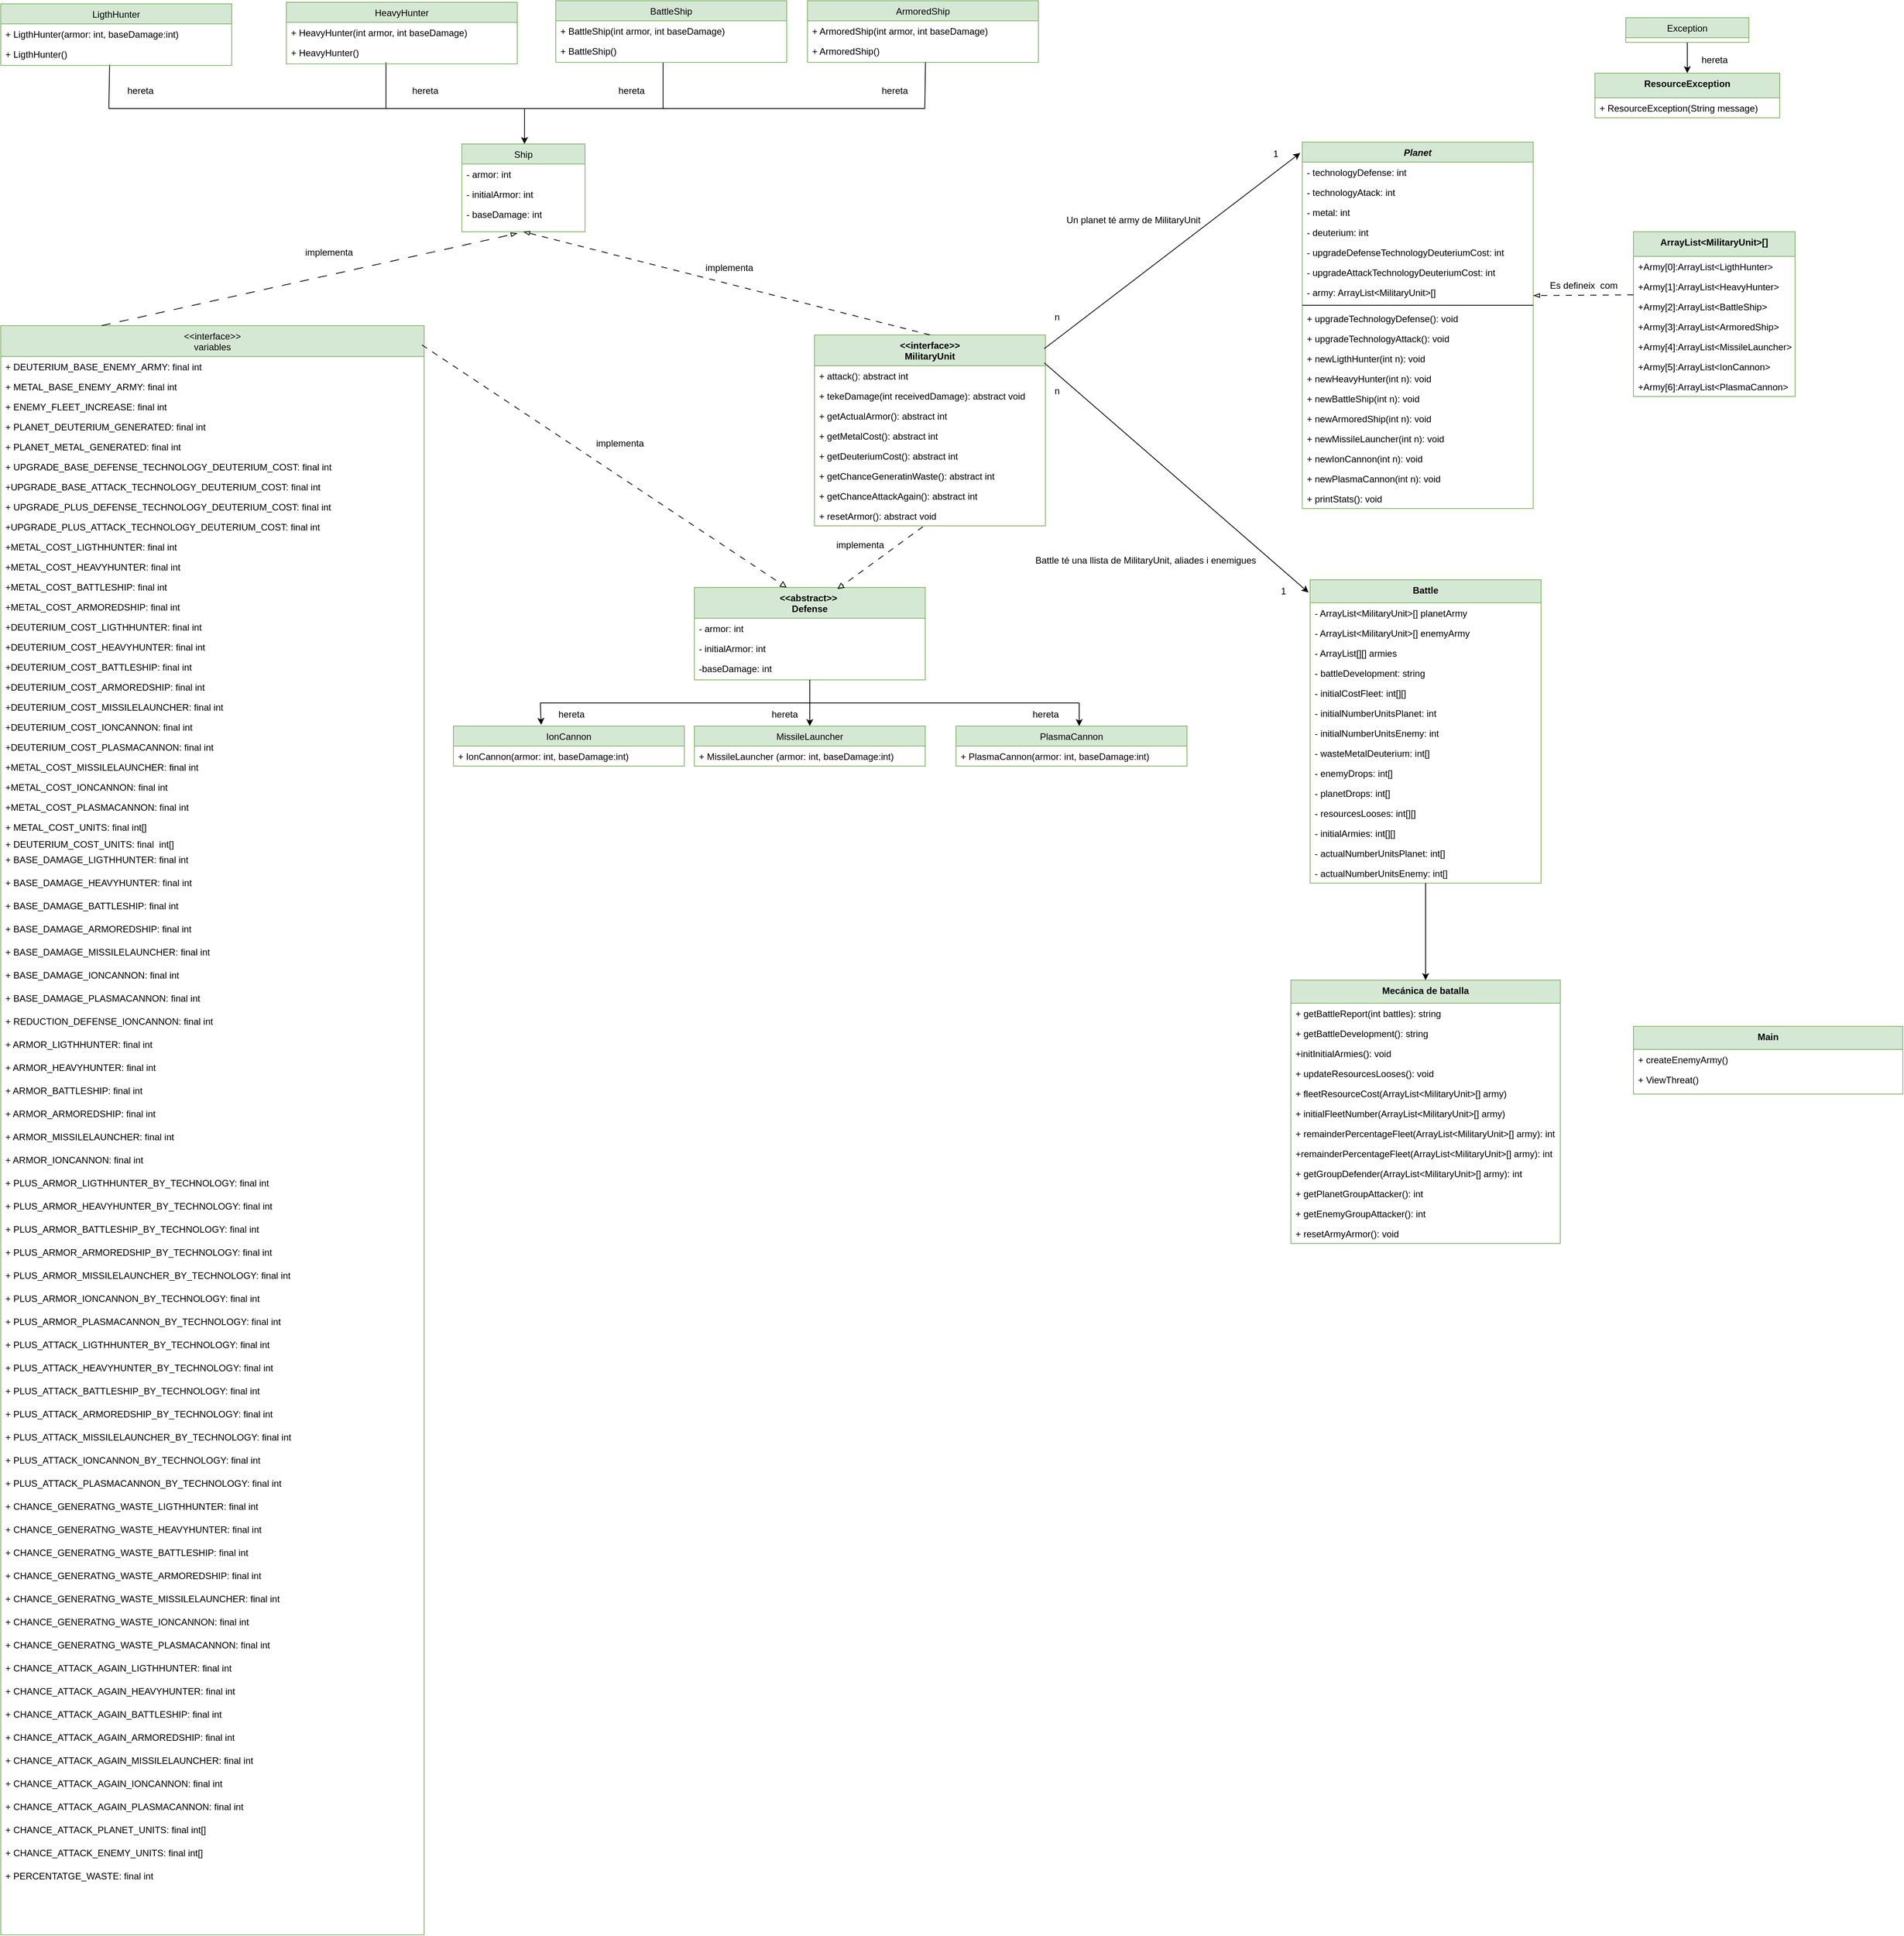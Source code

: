 <mxfile version="24.4.7" type="device">
  <diagram id="C5RBs43oDa-KdzZeNtuy" name="Page-1">
    <mxGraphModel dx="2193" dy="718" grid="1" gridSize="10" guides="1" tooltips="1" connect="1" arrows="1" fold="1" page="1" pageScale="1" pageWidth="827" pageHeight="1169" math="0" shadow="0">
      <root>
        <mxCell id="WIyWlLk6GJQsqaUBKTNV-0" />
        <mxCell id="WIyWlLk6GJQsqaUBKTNV-1" parent="WIyWlLk6GJQsqaUBKTNV-0" />
        <mxCell id="zkfFHV4jXpPFQw0GAbJ--0" value="Planet" style="swimlane;fontStyle=3;align=center;verticalAlign=top;childLayout=stackLayout;horizontal=1;startSize=26;horizontalStack=0;resizeParent=1;resizeLast=0;collapsible=1;marginBottom=0;rounded=0;shadow=0;strokeWidth=1;fillColor=#d5e8d4;strokeColor=#82b366;" parent="WIyWlLk6GJQsqaUBKTNV-1" vertex="1">
          <mxGeometry x="1369.79" y="691.5" width="300" height="476" as="geometry">
            <mxRectangle x="230" y="140" width="160" height="26" as="alternateBounds" />
          </mxGeometry>
        </mxCell>
        <mxCell id="zkfFHV4jXpPFQw0GAbJ--1" value="- technologyDefense: int" style="text;align=left;verticalAlign=top;spacingLeft=4;spacingRight=4;overflow=hidden;rotatable=0;points=[[0,0.5],[1,0.5]];portConstraint=eastwest;" parent="zkfFHV4jXpPFQw0GAbJ--0" vertex="1">
          <mxGeometry y="26" width="300" height="26" as="geometry" />
        </mxCell>
        <mxCell id="zkfFHV4jXpPFQw0GAbJ--2" value="- technologyAtack: int" style="text;align=left;verticalAlign=top;spacingLeft=4;spacingRight=4;overflow=hidden;rotatable=0;points=[[0,0.5],[1,0.5]];portConstraint=eastwest;rounded=0;shadow=0;html=0;" parent="zkfFHV4jXpPFQw0GAbJ--0" vertex="1">
          <mxGeometry y="52" width="300" height="26" as="geometry" />
        </mxCell>
        <mxCell id="zkfFHV4jXpPFQw0GAbJ--3" value="- metal: int" style="text;align=left;verticalAlign=top;spacingLeft=4;spacingRight=4;overflow=hidden;rotatable=0;points=[[0,0.5],[1,0.5]];portConstraint=eastwest;rounded=0;shadow=0;html=0;" parent="zkfFHV4jXpPFQw0GAbJ--0" vertex="1">
          <mxGeometry y="78" width="300" height="26" as="geometry" />
        </mxCell>
        <mxCell id="yOh_PV8WEjJfi7kVjiH2-0" value="- deuterium: int" style="text;align=left;verticalAlign=top;spacingLeft=4;spacingRight=4;overflow=hidden;rotatable=0;points=[[0,0.5],[1,0.5]];portConstraint=eastwest;rounded=0;shadow=0;html=0;" parent="zkfFHV4jXpPFQw0GAbJ--0" vertex="1">
          <mxGeometry y="104" width="300" height="26" as="geometry" />
        </mxCell>
        <mxCell id="yOh_PV8WEjJfi7kVjiH2-1" value="- upgradeDefenseTechnologyDeuteriumCost: int" style="text;align=left;verticalAlign=top;spacingLeft=4;spacingRight=4;overflow=hidden;rotatable=0;points=[[0,0.5],[1,0.5]];portConstraint=eastwest;rounded=0;shadow=0;html=0;" parent="zkfFHV4jXpPFQw0GAbJ--0" vertex="1">
          <mxGeometry y="130" width="300" height="26" as="geometry" />
        </mxCell>
        <mxCell id="yOh_PV8WEjJfi7kVjiH2-2" value="- upgradeAttackTechnologyDeuteriumCost: int" style="text;align=left;verticalAlign=top;spacingLeft=4;spacingRight=4;overflow=hidden;rotatable=0;points=[[0,0.5],[1,0.5]];portConstraint=eastwest;rounded=0;shadow=0;html=0;" parent="zkfFHV4jXpPFQw0GAbJ--0" vertex="1">
          <mxGeometry y="156" width="300" height="26" as="geometry" />
        </mxCell>
        <mxCell id="5EO1GUWcIYaJtxIAbVqV-24" value="- army: ArrayList&lt;MilitaryUnit&gt;[]" style="text;align=left;verticalAlign=top;spacingLeft=4;spacingRight=4;overflow=hidden;rotatable=0;points=[[0,0.5],[1,0.5]];portConstraint=eastwest;rounded=0;shadow=0;html=0;" parent="zkfFHV4jXpPFQw0GAbJ--0" vertex="1">
          <mxGeometry y="182" width="300" height="26" as="geometry" />
        </mxCell>
        <mxCell id="zkfFHV4jXpPFQw0GAbJ--4" value="" style="line;html=1;strokeWidth=1;align=left;verticalAlign=middle;spacingTop=-1;spacingLeft=3;spacingRight=3;rotatable=0;labelPosition=right;points=[];portConstraint=eastwest;" parent="zkfFHV4jXpPFQw0GAbJ--0" vertex="1">
          <mxGeometry y="208" width="300" height="8" as="geometry" />
        </mxCell>
        <mxCell id="yOh_PV8WEjJfi7kVjiH2-5" value="+ upgradeTechnologyDefense(): void" style="text;align=left;verticalAlign=top;spacingLeft=4;spacingRight=4;overflow=hidden;rotatable=0;points=[[0,0.5],[1,0.5]];portConstraint=eastwest;rounded=0;shadow=0;html=0;" parent="zkfFHV4jXpPFQw0GAbJ--0" vertex="1">
          <mxGeometry y="216" width="300" height="26" as="geometry" />
        </mxCell>
        <mxCell id="yOh_PV8WEjJfi7kVjiH2-6" value="+ upgradeTechnologyAttack(): void" style="text;align=left;verticalAlign=top;spacingLeft=4;spacingRight=4;overflow=hidden;rotatable=0;points=[[0,0.5],[1,0.5]];portConstraint=eastwest;rounded=0;shadow=0;html=0;" parent="zkfFHV4jXpPFQw0GAbJ--0" vertex="1">
          <mxGeometry y="242" width="300" height="26" as="geometry" />
        </mxCell>
        <mxCell id="yOh_PV8WEjJfi7kVjiH2-7" value="+ newLigthHunter(int n): void " style="text;align=left;verticalAlign=top;spacingLeft=4;spacingRight=4;overflow=hidden;rotatable=0;points=[[0,0.5],[1,0.5]];portConstraint=eastwest;rounded=0;shadow=0;html=0;" parent="zkfFHV4jXpPFQw0GAbJ--0" vertex="1">
          <mxGeometry y="268" width="300" height="26" as="geometry" />
        </mxCell>
        <mxCell id="yOh_PV8WEjJfi7kVjiH2-8" value="+ newHeavyHunter(int n): void " style="text;align=left;verticalAlign=top;spacingLeft=4;spacingRight=4;overflow=hidden;rotatable=0;points=[[0,0.5],[1,0.5]];portConstraint=eastwest;rounded=0;shadow=0;html=0;" parent="zkfFHV4jXpPFQw0GAbJ--0" vertex="1">
          <mxGeometry y="294" width="300" height="26" as="geometry" />
        </mxCell>
        <mxCell id="yOh_PV8WEjJfi7kVjiH2-9" value="+ newBattleShip(int n): void " style="text;align=left;verticalAlign=top;spacingLeft=4;spacingRight=4;overflow=hidden;rotatable=0;points=[[0,0.5],[1,0.5]];portConstraint=eastwest;rounded=0;shadow=0;html=0;" parent="zkfFHV4jXpPFQw0GAbJ--0" vertex="1">
          <mxGeometry y="320" width="300" height="26" as="geometry" />
        </mxCell>
        <mxCell id="yOh_PV8WEjJfi7kVjiH2-10" value="+ newArmoredShip(int n): void " style="text;align=left;verticalAlign=top;spacingLeft=4;spacingRight=4;overflow=hidden;rotatable=0;points=[[0,0.5],[1,0.5]];portConstraint=eastwest;rounded=0;shadow=0;html=0;" parent="zkfFHV4jXpPFQw0GAbJ--0" vertex="1">
          <mxGeometry y="346" width="300" height="26" as="geometry" />
        </mxCell>
        <mxCell id="yOh_PV8WEjJfi7kVjiH2-11" value="+ newMissileLauncher(int n): void " style="text;align=left;verticalAlign=top;spacingLeft=4;spacingRight=4;overflow=hidden;rotatable=0;points=[[0,0.5],[1,0.5]];portConstraint=eastwest;rounded=0;shadow=0;html=0;" parent="zkfFHV4jXpPFQw0GAbJ--0" vertex="1">
          <mxGeometry y="372" width="300" height="26" as="geometry" />
        </mxCell>
        <mxCell id="yOh_PV8WEjJfi7kVjiH2-12" value="+ newIonCannon(int n): void " style="text;align=left;verticalAlign=top;spacingLeft=4;spacingRight=4;overflow=hidden;rotatable=0;points=[[0,0.5],[1,0.5]];portConstraint=eastwest;rounded=0;shadow=0;html=0;" parent="zkfFHV4jXpPFQw0GAbJ--0" vertex="1">
          <mxGeometry y="398" width="300" height="26" as="geometry" />
        </mxCell>
        <mxCell id="yOh_PV8WEjJfi7kVjiH2-13" value="+ newPlasmaCannon(int n): void " style="text;align=left;verticalAlign=top;spacingLeft=4;spacingRight=4;overflow=hidden;rotatable=0;points=[[0,0.5],[1,0.5]];portConstraint=eastwest;rounded=0;shadow=0;html=0;" parent="zkfFHV4jXpPFQw0GAbJ--0" vertex="1">
          <mxGeometry y="424" width="300" height="26" as="geometry" />
        </mxCell>
        <mxCell id="yOh_PV8WEjJfi7kVjiH2-14" value="+ printStats(): void " style="text;align=left;verticalAlign=top;spacingLeft=4;spacingRight=4;overflow=hidden;rotatable=0;points=[[0,0.5],[1,0.5]];portConstraint=eastwest;rounded=0;shadow=0;html=0;" parent="zkfFHV4jXpPFQw0GAbJ--0" vertex="1">
          <mxGeometry y="450" width="300" height="26" as="geometry" />
        </mxCell>
        <mxCell id="zkfFHV4jXpPFQw0GAbJ--6" value="Ship" style="swimlane;fontStyle=0;align=center;verticalAlign=top;childLayout=stackLayout;horizontal=1;startSize=26;horizontalStack=0;resizeParent=1;resizeLast=0;collapsible=1;marginBottom=0;rounded=0;shadow=0;strokeWidth=1;fillColor=#d5e8d4;strokeColor=#82b366;" parent="WIyWlLk6GJQsqaUBKTNV-1" vertex="1">
          <mxGeometry x="278" y="694" width="160" height="114" as="geometry">
            <mxRectangle x="130" y="380" width="160" height="26" as="alternateBounds" />
          </mxGeometry>
        </mxCell>
        <mxCell id="zkfFHV4jXpPFQw0GAbJ--7" value="- armor: int" style="text;align=left;verticalAlign=top;spacingLeft=4;spacingRight=4;overflow=hidden;rotatable=0;points=[[0,0.5],[1,0.5]];portConstraint=eastwest;" parent="zkfFHV4jXpPFQw0GAbJ--6" vertex="1">
          <mxGeometry y="26" width="160" height="26" as="geometry" />
        </mxCell>
        <mxCell id="zkfFHV4jXpPFQw0GAbJ--8" value="- initialArmor: int" style="text;align=left;verticalAlign=top;spacingLeft=4;spacingRight=4;overflow=hidden;rotatable=0;points=[[0,0.5],[1,0.5]];portConstraint=eastwest;rounded=0;shadow=0;html=0;" parent="zkfFHV4jXpPFQw0GAbJ--6" vertex="1">
          <mxGeometry y="52" width="160" height="26" as="geometry" />
        </mxCell>
        <mxCell id="yOh_PV8WEjJfi7kVjiH2-15" value="- baseDamage: int" style="text;align=left;verticalAlign=top;spacingLeft=4;spacingRight=4;overflow=hidden;rotatable=0;points=[[0,0.5],[1,0.5]];portConstraint=eastwest;rounded=0;shadow=0;html=0;" parent="zkfFHV4jXpPFQw0GAbJ--6" vertex="1">
          <mxGeometry y="78" width="160" height="26" as="geometry" />
        </mxCell>
        <mxCell id="YW5f9N3jxOXYz25lWCUv-4" value="&lt;&lt;interface&gt;&gt;&#xa;MilitaryUnit" style="swimlane;fontStyle=1;align=center;verticalAlign=top;childLayout=stackLayout;horizontal=1;startSize=40;horizontalStack=0;resizeParent=1;resizeLast=0;collapsible=1;marginBottom=0;rounded=0;shadow=0;strokeWidth=1;fillColor=#d5e8d4;strokeColor=#82b366;" parent="WIyWlLk6GJQsqaUBKTNV-1" vertex="1">
          <mxGeometry x="736.09" y="942" width="300" height="248" as="geometry">
            <mxRectangle x="130" y="380" width="160" height="26" as="alternateBounds" />
          </mxGeometry>
        </mxCell>
        <mxCell id="YW5f9N3jxOXYz25lWCUv-5" value="+ attack(): abstract int " style="text;align=left;verticalAlign=top;spacingLeft=4;spacingRight=4;overflow=hidden;rotatable=0;points=[[0,0.5],[1,0.5]];portConstraint=eastwest;" parent="YW5f9N3jxOXYz25lWCUv-4" vertex="1">
          <mxGeometry y="40" width="300" height="26" as="geometry" />
        </mxCell>
        <mxCell id="YW5f9N3jxOXYz25lWCUv-6" value="+ tekeDamage(int receivedDamage): abstract void " style="text;align=left;verticalAlign=top;spacingLeft=4;spacingRight=4;overflow=hidden;rotatable=0;points=[[0,0.5],[1,0.5]];portConstraint=eastwest;rounded=0;shadow=0;html=0;" parent="YW5f9N3jxOXYz25lWCUv-4" vertex="1">
          <mxGeometry y="66" width="300" height="26" as="geometry" />
        </mxCell>
        <mxCell id="YW5f9N3jxOXYz25lWCUv-7" value="+ getActualArmor(): abstract int " style="text;align=left;verticalAlign=top;spacingLeft=4;spacingRight=4;overflow=hidden;rotatable=0;points=[[0,0.5],[1,0.5]];portConstraint=eastwest;rounded=0;shadow=0;html=0;" parent="YW5f9N3jxOXYz25lWCUv-4" vertex="1">
          <mxGeometry y="92" width="300" height="26" as="geometry" />
        </mxCell>
        <mxCell id="YW5f9N3jxOXYz25lWCUv-8" value="+ getMetalCost(): abstract int " style="text;align=left;verticalAlign=top;spacingLeft=4;spacingRight=4;overflow=hidden;rotatable=0;points=[[0,0.5],[1,0.5]];portConstraint=eastwest;rounded=0;shadow=0;html=0;" parent="YW5f9N3jxOXYz25lWCUv-4" vertex="1">
          <mxGeometry y="118" width="300" height="26" as="geometry" />
        </mxCell>
        <mxCell id="YW5f9N3jxOXYz25lWCUv-9" value="+ getDeuteriumCost(): abstract int " style="text;align=left;verticalAlign=top;spacingLeft=4;spacingRight=4;overflow=hidden;rotatable=0;points=[[0,0.5],[1,0.5]];portConstraint=eastwest;rounded=0;shadow=0;html=0;" parent="YW5f9N3jxOXYz25lWCUv-4" vertex="1">
          <mxGeometry y="144" width="300" height="26" as="geometry" />
        </mxCell>
        <mxCell id="YW5f9N3jxOXYz25lWCUv-10" value="+ getChanceGeneratinWaste(): abstract int " style="text;align=left;verticalAlign=top;spacingLeft=4;spacingRight=4;overflow=hidden;rotatable=0;points=[[0,0.5],[1,0.5]];portConstraint=eastwest;rounded=0;shadow=0;html=0;" parent="YW5f9N3jxOXYz25lWCUv-4" vertex="1">
          <mxGeometry y="170" width="300" height="26" as="geometry" />
        </mxCell>
        <mxCell id="YW5f9N3jxOXYz25lWCUv-11" value="+ getChanceAttackAgain(): abstract int " style="text;align=left;verticalAlign=top;spacingLeft=4;spacingRight=4;overflow=hidden;rotatable=0;points=[[0,0.5],[1,0.5]];portConstraint=eastwest;rounded=0;shadow=0;html=0;" parent="YW5f9N3jxOXYz25lWCUv-4" vertex="1">
          <mxGeometry y="196" width="300" height="26" as="geometry" />
        </mxCell>
        <mxCell id="YW5f9N3jxOXYz25lWCUv-12" value="+ resetArmor(): abstract void " style="text;align=left;verticalAlign=top;spacingLeft=4;spacingRight=4;overflow=hidden;rotatable=0;points=[[0,0.5],[1,0.5]];portConstraint=eastwest;rounded=0;shadow=0;html=0;" parent="YW5f9N3jxOXYz25lWCUv-4" vertex="1">
          <mxGeometry y="222" width="300" height="26" as="geometry" />
        </mxCell>
        <mxCell id="YW5f9N3jxOXYz25lWCUv-65" value="&lt;&lt;abstract&gt;&gt; &#xa;Defense" style="swimlane;fontStyle=1;align=center;verticalAlign=top;childLayout=stackLayout;horizontal=1;startSize=40;horizontalStack=0;resizeParent=1;resizeLast=0;collapsible=1;marginBottom=0;rounded=0;shadow=0;strokeWidth=1;fillColor=#d5e8d4;strokeColor=#82b366;" parent="WIyWlLk6GJQsqaUBKTNV-1" vertex="1">
          <mxGeometry x="580" y="1270" width="300" height="120" as="geometry">
            <mxRectangle x="130" y="380" width="160" height="26" as="alternateBounds" />
          </mxGeometry>
        </mxCell>
        <mxCell id="YW5f9N3jxOXYz25lWCUv-66" value="- armor: int" style="text;align=left;verticalAlign=top;spacingLeft=4;spacingRight=4;overflow=hidden;rotatable=0;points=[[0,0.5],[1,0.5]];portConstraint=eastwest;rounded=0;shadow=0;html=0;" parent="YW5f9N3jxOXYz25lWCUv-65" vertex="1">
          <mxGeometry y="40" width="300" height="26" as="geometry" />
        </mxCell>
        <mxCell id="YW5f9N3jxOXYz25lWCUv-67" value="- initialArmor: int" style="text;align=left;verticalAlign=top;spacingLeft=4;spacingRight=4;overflow=hidden;rotatable=0;points=[[0,0.5],[1,0.5]];portConstraint=eastwest;rounded=0;shadow=0;html=0;" parent="YW5f9N3jxOXYz25lWCUv-65" vertex="1">
          <mxGeometry y="66" width="300" height="26" as="geometry" />
        </mxCell>
        <mxCell id="YW5f9N3jxOXYz25lWCUv-69" value="-baseDamage: int" style="text;align=left;verticalAlign=top;spacingLeft=4;spacingRight=4;overflow=hidden;rotatable=0;points=[[0,0.5],[1,0.5]];portConstraint=eastwest;rounded=0;shadow=0;html=0;" parent="YW5f9N3jxOXYz25lWCUv-65" vertex="1">
          <mxGeometry y="92" width="300" height="26" as="geometry" />
        </mxCell>
        <mxCell id="tPDsgB1794YTJnG31M0B-0" value="&lt;&lt;interface&gt;&gt;&#xa;variables" style="swimlane;fontStyle=0;align=center;verticalAlign=top;childLayout=stackLayout;horizontal=1;startSize=40;horizontalStack=0;resizeParent=1;resizeLast=0;collapsible=1;marginBottom=0;rounded=0;shadow=0;strokeWidth=1;fillColor=#d5e8d4;strokeColor=#82b366;" parent="WIyWlLk6GJQsqaUBKTNV-1" vertex="1">
          <mxGeometry x="-321" y="930" width="550" height="2090" as="geometry">
            <mxRectangle x="130" y="380" width="160" height="26" as="alternateBounds" />
          </mxGeometry>
        </mxCell>
        <mxCell id="tPDsgB1794YTJnG31M0B-1" value="+ DEUTERIUM_BASE_ENEMY_ARMY: final int" style="text;align=left;verticalAlign=top;spacingLeft=4;spacingRight=4;overflow=hidden;rotatable=0;points=[[0,0.5],[1,0.5]];portConstraint=eastwest;" parent="tPDsgB1794YTJnG31M0B-0" vertex="1">
          <mxGeometry y="40" width="550" height="26" as="geometry" />
        </mxCell>
        <mxCell id="tPDsgB1794YTJnG31M0B-2" value="+ METAL_BASE_ENEMY_ARMY: final int" style="text;align=left;verticalAlign=top;spacingLeft=4;spacingRight=4;overflow=hidden;rotatable=0;points=[[0,0.5],[1,0.5]];portConstraint=eastwest;rounded=0;shadow=0;html=0;" parent="tPDsgB1794YTJnG31M0B-0" vertex="1">
          <mxGeometry y="66" width="550" height="26" as="geometry" />
        </mxCell>
        <mxCell id="tPDsgB1794YTJnG31M0B-3" value="+ ENEMY_FLEET_INCREASE: final int" style="text;align=left;verticalAlign=top;spacingLeft=4;spacingRight=4;overflow=hidden;rotatable=0;points=[[0,0.5],[1,0.5]];portConstraint=eastwest;rounded=0;shadow=0;html=0;" parent="tPDsgB1794YTJnG31M0B-0" vertex="1">
          <mxGeometry y="92" width="550" height="26" as="geometry" />
        </mxCell>
        <mxCell id="tPDsgB1794YTJnG31M0B-4" value="+ PLANET_DEUTERIUM_GENERATED: final int" style="text;align=left;verticalAlign=top;spacingLeft=4;spacingRight=4;overflow=hidden;rotatable=0;points=[[0,0.5],[1,0.5]];portConstraint=eastwest;rounded=0;shadow=0;html=0;" parent="tPDsgB1794YTJnG31M0B-0" vertex="1">
          <mxGeometry y="118" width="550" height="26" as="geometry" />
        </mxCell>
        <mxCell id="tPDsgB1794YTJnG31M0B-5" value="+ PLANET_METAL_GENERATED: final int" style="text;align=left;verticalAlign=top;spacingLeft=4;spacingRight=4;overflow=hidden;rotatable=0;points=[[0,0.5],[1,0.5]];portConstraint=eastwest;rounded=0;shadow=0;html=0;" parent="tPDsgB1794YTJnG31M0B-0" vertex="1">
          <mxGeometry y="144" width="550" height="26" as="geometry" />
        </mxCell>
        <mxCell id="tPDsgB1794YTJnG31M0B-6" value="+ UPGRADE_BASE_DEFENSE_TECHNOLOGY_DEUTERIUM_COST: final int" style="text;align=left;verticalAlign=top;spacingLeft=4;spacingRight=4;overflow=hidden;rotatable=0;points=[[0,0.5],[1,0.5]];portConstraint=eastwest;rounded=0;shadow=0;html=0;" parent="tPDsgB1794YTJnG31M0B-0" vertex="1">
          <mxGeometry y="170" width="550" height="26" as="geometry" />
        </mxCell>
        <mxCell id="tPDsgB1794YTJnG31M0B-7" value="+UPGRADE_BASE_ATTACK_TECHNOLOGY_DEUTERIUM_COST: final int" style="text;align=left;verticalAlign=top;spacingLeft=4;spacingRight=4;overflow=hidden;rotatable=0;points=[[0,0.5],[1,0.5]];portConstraint=eastwest;rounded=0;shadow=0;html=0;" parent="tPDsgB1794YTJnG31M0B-0" vertex="1">
          <mxGeometry y="196" width="550" height="26" as="geometry" />
        </mxCell>
        <mxCell id="tPDsgB1794YTJnG31M0B-9" value="+ UPGRADE_PLUS_DEFENSE_TECHNOLOGY_DEUTERIUM_COST: final int" style="text;align=left;verticalAlign=top;spacingLeft=4;spacingRight=4;overflow=hidden;rotatable=0;points=[[0,0.5],[1,0.5]];portConstraint=eastwest;rounded=0;shadow=0;html=0;" parent="tPDsgB1794YTJnG31M0B-0" vertex="1">
          <mxGeometry y="222" width="550" height="26" as="geometry" />
        </mxCell>
        <mxCell id="tPDsgB1794YTJnG31M0B-10" value="+UPGRADE_PLUS_ATTACK_TECHNOLOGY_DEUTERIUM_COST: final int" style="text;align=left;verticalAlign=top;spacingLeft=4;spacingRight=4;overflow=hidden;rotatable=0;points=[[0,0.5],[1,0.5]];portConstraint=eastwest;rounded=0;shadow=0;html=0;" parent="tPDsgB1794YTJnG31M0B-0" vertex="1">
          <mxGeometry y="248" width="550" height="26" as="geometry" />
        </mxCell>
        <mxCell id="tPDsgB1794YTJnG31M0B-11" value="+METAL_COST_LIGTHHUNTER: final int" style="text;align=left;verticalAlign=top;spacingLeft=4;spacingRight=4;overflow=hidden;rotatable=0;points=[[0,0.5],[1,0.5]];portConstraint=eastwest;rounded=0;shadow=0;html=0;" parent="tPDsgB1794YTJnG31M0B-0" vertex="1">
          <mxGeometry y="274" width="550" height="26" as="geometry" />
        </mxCell>
        <mxCell id="tPDsgB1794YTJnG31M0B-12" value="+METAL_COST_HEAVYHUNTER: final int" style="text;align=left;verticalAlign=top;spacingLeft=4;spacingRight=4;overflow=hidden;rotatable=0;points=[[0,0.5],[1,0.5]];portConstraint=eastwest;rounded=0;shadow=0;html=0;" parent="tPDsgB1794YTJnG31M0B-0" vertex="1">
          <mxGeometry y="300" width="550" height="26" as="geometry" />
        </mxCell>
        <mxCell id="tPDsgB1794YTJnG31M0B-13" value="+METAL_COST_BATTLESHIP: final int" style="text;align=left;verticalAlign=top;spacingLeft=4;spacingRight=4;overflow=hidden;rotatable=0;points=[[0,0.5],[1,0.5]];portConstraint=eastwest;rounded=0;shadow=0;html=0;" parent="tPDsgB1794YTJnG31M0B-0" vertex="1">
          <mxGeometry y="326" width="550" height="26" as="geometry" />
        </mxCell>
        <mxCell id="tPDsgB1794YTJnG31M0B-14" value="+METAL_COST_ARMOREDSHIP: final int" style="text;align=left;verticalAlign=top;spacingLeft=4;spacingRight=4;overflow=hidden;rotatable=0;points=[[0,0.5],[1,0.5]];portConstraint=eastwest;rounded=0;shadow=0;html=0;" parent="tPDsgB1794YTJnG31M0B-0" vertex="1">
          <mxGeometry y="352" width="550" height="26" as="geometry" />
        </mxCell>
        <mxCell id="tPDsgB1794YTJnG31M0B-15" value="+DEUTERIUM_COST_LIGTHHUNTER: final int" style="text;align=left;verticalAlign=top;spacingLeft=4;spacingRight=4;overflow=hidden;rotatable=0;points=[[0,0.5],[1,0.5]];portConstraint=eastwest;rounded=0;shadow=0;html=0;" parent="tPDsgB1794YTJnG31M0B-0" vertex="1">
          <mxGeometry y="378" width="550" height="26" as="geometry" />
        </mxCell>
        <mxCell id="tPDsgB1794YTJnG31M0B-16" value="+DEUTERIUM_COST_HEAVYHUNTER: final int" style="text;align=left;verticalAlign=top;spacingLeft=4;spacingRight=4;overflow=hidden;rotatable=0;points=[[0,0.5],[1,0.5]];portConstraint=eastwest;rounded=0;shadow=0;html=0;" parent="tPDsgB1794YTJnG31M0B-0" vertex="1">
          <mxGeometry y="404" width="550" height="26" as="geometry" />
        </mxCell>
        <mxCell id="tPDsgB1794YTJnG31M0B-17" value="+DEUTERIUM_COST_BATTLESHIP: final int" style="text;align=left;verticalAlign=top;spacingLeft=4;spacingRight=4;overflow=hidden;rotatable=0;points=[[0,0.5],[1,0.5]];portConstraint=eastwest;rounded=0;shadow=0;html=0;" parent="tPDsgB1794YTJnG31M0B-0" vertex="1">
          <mxGeometry y="430" width="550" height="26" as="geometry" />
        </mxCell>
        <mxCell id="tPDsgB1794YTJnG31M0B-18" value="+DEUTERIUM_COST_ARMOREDSHIP: final int" style="text;align=left;verticalAlign=top;spacingLeft=4;spacingRight=4;overflow=hidden;rotatable=0;points=[[0,0.5],[1,0.5]];portConstraint=eastwest;rounded=0;shadow=0;html=0;" parent="tPDsgB1794YTJnG31M0B-0" vertex="1">
          <mxGeometry y="456" width="550" height="26" as="geometry" />
        </mxCell>
        <mxCell id="tPDsgB1794YTJnG31M0B-19" value="+DEUTERIUM_COST_MISSILELAUNCHER: final int" style="text;align=left;verticalAlign=top;spacingLeft=4;spacingRight=4;overflow=hidden;rotatable=0;points=[[0,0.5],[1,0.5]];portConstraint=eastwest;rounded=0;shadow=0;html=0;" parent="tPDsgB1794YTJnG31M0B-0" vertex="1">
          <mxGeometry y="482" width="550" height="26" as="geometry" />
        </mxCell>
        <mxCell id="tPDsgB1794YTJnG31M0B-20" value="+DEUTERIUM_COST_IONCANNON: final int" style="text;align=left;verticalAlign=top;spacingLeft=4;spacingRight=4;overflow=hidden;rotatable=0;points=[[0,0.5],[1,0.5]];portConstraint=eastwest;rounded=0;shadow=0;html=0;" parent="tPDsgB1794YTJnG31M0B-0" vertex="1">
          <mxGeometry y="508" width="550" height="26" as="geometry" />
        </mxCell>
        <mxCell id="tPDsgB1794YTJnG31M0B-21" value="+DEUTERIUM_COST_PLASMACANNON: final int" style="text;align=left;verticalAlign=top;spacingLeft=4;spacingRight=4;overflow=hidden;rotatable=0;points=[[0,0.5],[1,0.5]];portConstraint=eastwest;rounded=0;shadow=0;html=0;" parent="tPDsgB1794YTJnG31M0B-0" vertex="1">
          <mxGeometry y="534" width="550" height="26" as="geometry" />
        </mxCell>
        <mxCell id="tPDsgB1794YTJnG31M0B-22" value="+METAL_COST_MISSILELAUNCHER: final int" style="text;align=left;verticalAlign=top;spacingLeft=4;spacingRight=4;overflow=hidden;rotatable=0;points=[[0,0.5],[1,0.5]];portConstraint=eastwest;rounded=0;shadow=0;html=0;" parent="tPDsgB1794YTJnG31M0B-0" vertex="1">
          <mxGeometry y="560" width="550" height="26" as="geometry" />
        </mxCell>
        <mxCell id="tPDsgB1794YTJnG31M0B-23" value="+METAL_COST_IONCANNON: final int" style="text;align=left;verticalAlign=top;spacingLeft=4;spacingRight=4;overflow=hidden;rotatable=0;points=[[0,0.5],[1,0.5]];portConstraint=eastwest;rounded=0;shadow=0;html=0;" parent="tPDsgB1794YTJnG31M0B-0" vertex="1">
          <mxGeometry y="586" width="550" height="26" as="geometry" />
        </mxCell>
        <mxCell id="tPDsgB1794YTJnG31M0B-24" value="+METAL_COST_PLASMACANNON: final int" style="text;align=left;verticalAlign=top;spacingLeft=4;spacingRight=4;overflow=hidden;rotatable=0;points=[[0,0.5],[1,0.5]];portConstraint=eastwest;rounded=0;shadow=0;html=0;" parent="tPDsgB1794YTJnG31M0B-0" vertex="1">
          <mxGeometry y="612" width="550" height="26" as="geometry" />
        </mxCell>
        <mxCell id="tPDsgB1794YTJnG31M0B-25" value="+ METAL_COST_UNITS: final  int[]" style="text;align=left;verticalAlign=top;spacingLeft=4;spacingRight=4;overflow=hidden;rotatable=0;points=[[0,0.5],[1,0.5]];portConstraint=eastwest;rounded=0;shadow=0;html=0;" parent="tPDsgB1794YTJnG31M0B-0" vertex="1">
          <mxGeometry y="638" width="550" height="22" as="geometry" />
        </mxCell>
        <mxCell id="tPDsgB1794YTJnG31M0B-27" value="+ DEUTERIUM_COST_UNITS: final  int[]" style="text;align=left;verticalAlign=top;spacingLeft=4;spacingRight=4;overflow=hidden;rotatable=0;points=[[0,0.5],[1,0.5]];portConstraint=eastwest;rounded=0;shadow=0;html=0;" parent="tPDsgB1794YTJnG31M0B-0" vertex="1">
          <mxGeometry y="660" width="550" height="20" as="geometry" />
        </mxCell>
        <mxCell id="tPDsgB1794YTJnG31M0B-28" value="+ BASE_DAMAGE_LIGTHHUNTER: final int" style="text;align=left;verticalAlign=top;spacingLeft=4;spacingRight=4;overflow=hidden;rotatable=0;points=[[0,0.5],[1,0.5]];portConstraint=eastwest;rounded=0;shadow=0;html=0;" parent="tPDsgB1794YTJnG31M0B-0" vertex="1">
          <mxGeometry y="680" width="550" height="30" as="geometry" />
        </mxCell>
        <mxCell id="tPDsgB1794YTJnG31M0B-29" value="+ BASE_DAMAGE_HEAVYHUNTER: final int" style="text;align=left;verticalAlign=top;spacingLeft=4;spacingRight=4;overflow=hidden;rotatable=0;points=[[0,0.5],[1,0.5]];portConstraint=eastwest;rounded=0;shadow=0;html=0;" parent="tPDsgB1794YTJnG31M0B-0" vertex="1">
          <mxGeometry y="710" width="550" height="30" as="geometry" />
        </mxCell>
        <mxCell id="tPDsgB1794YTJnG31M0B-30" value="+ BASE_DAMAGE_BATTLESHIP: final int" style="text;align=left;verticalAlign=top;spacingLeft=4;spacingRight=4;overflow=hidden;rotatable=0;points=[[0,0.5],[1,0.5]];portConstraint=eastwest;rounded=0;shadow=0;html=0;" parent="tPDsgB1794YTJnG31M0B-0" vertex="1">
          <mxGeometry y="740" width="550" height="30" as="geometry" />
        </mxCell>
        <mxCell id="tPDsgB1794YTJnG31M0B-31" value="+ BASE_DAMAGE_ARMOREDSHIP: final int" style="text;align=left;verticalAlign=top;spacingLeft=4;spacingRight=4;overflow=hidden;rotatable=0;points=[[0,0.5],[1,0.5]];portConstraint=eastwest;rounded=0;shadow=0;html=0;" parent="tPDsgB1794YTJnG31M0B-0" vertex="1">
          <mxGeometry y="770" width="550" height="30" as="geometry" />
        </mxCell>
        <mxCell id="tPDsgB1794YTJnG31M0B-32" value="+ BASE_DAMAGE_MISSILELAUNCHER: final int" style="text;align=left;verticalAlign=top;spacingLeft=4;spacingRight=4;overflow=hidden;rotatable=0;points=[[0,0.5],[1,0.5]];portConstraint=eastwest;rounded=0;shadow=0;html=0;" parent="tPDsgB1794YTJnG31M0B-0" vertex="1">
          <mxGeometry y="800" width="550" height="30" as="geometry" />
        </mxCell>
        <mxCell id="tPDsgB1794YTJnG31M0B-33" value="+ BASE_DAMAGE_IONCANNON: final int" style="text;align=left;verticalAlign=top;spacingLeft=4;spacingRight=4;overflow=hidden;rotatable=0;points=[[0,0.5],[1,0.5]];portConstraint=eastwest;rounded=0;shadow=0;html=0;" parent="tPDsgB1794YTJnG31M0B-0" vertex="1">
          <mxGeometry y="830" width="550" height="30" as="geometry" />
        </mxCell>
        <mxCell id="tPDsgB1794YTJnG31M0B-34" value="+ BASE_DAMAGE_PLASMACANNON: final int" style="text;align=left;verticalAlign=top;spacingLeft=4;spacingRight=4;overflow=hidden;rotatable=0;points=[[0,0.5],[1,0.5]];portConstraint=eastwest;rounded=0;shadow=0;html=0;" parent="tPDsgB1794YTJnG31M0B-0" vertex="1">
          <mxGeometry y="860" width="550" height="30" as="geometry" />
        </mxCell>
        <mxCell id="tPDsgB1794YTJnG31M0B-35" value="+ REDUCTION_DEFENSE_IONCANNON: final int" style="text;align=left;verticalAlign=top;spacingLeft=4;spacingRight=4;overflow=hidden;rotatable=0;points=[[0,0.5],[1,0.5]];portConstraint=eastwest;rounded=0;shadow=0;html=0;" parent="tPDsgB1794YTJnG31M0B-0" vertex="1">
          <mxGeometry y="890" width="550" height="30" as="geometry" />
        </mxCell>
        <mxCell id="tPDsgB1794YTJnG31M0B-36" value="+ ARMOR_LIGTHHUNTER: final int" style="text;align=left;verticalAlign=top;spacingLeft=4;spacingRight=4;overflow=hidden;rotatable=0;points=[[0,0.5],[1,0.5]];portConstraint=eastwest;rounded=0;shadow=0;html=0;" parent="tPDsgB1794YTJnG31M0B-0" vertex="1">
          <mxGeometry y="920" width="550" height="30" as="geometry" />
        </mxCell>
        <mxCell id="tPDsgB1794YTJnG31M0B-37" value="+ ARMOR_HEAVYHUNTER: final int" style="text;align=left;verticalAlign=top;spacingLeft=4;spacingRight=4;overflow=hidden;rotatable=0;points=[[0,0.5],[1,0.5]];portConstraint=eastwest;rounded=0;shadow=0;html=0;" parent="tPDsgB1794YTJnG31M0B-0" vertex="1">
          <mxGeometry y="950" width="550" height="30" as="geometry" />
        </mxCell>
        <mxCell id="tPDsgB1794YTJnG31M0B-38" value="+ ARMOR_BATTLESHIP: final int" style="text;align=left;verticalAlign=top;spacingLeft=4;spacingRight=4;overflow=hidden;rotatable=0;points=[[0,0.5],[1,0.5]];portConstraint=eastwest;rounded=0;shadow=0;html=0;" parent="tPDsgB1794YTJnG31M0B-0" vertex="1">
          <mxGeometry y="980" width="550" height="30" as="geometry" />
        </mxCell>
        <mxCell id="tPDsgB1794YTJnG31M0B-39" value="+ ARMOR_ARMOREDSHIP: final int" style="text;align=left;verticalAlign=top;spacingLeft=4;spacingRight=4;overflow=hidden;rotatable=0;points=[[0,0.5],[1,0.5]];portConstraint=eastwest;rounded=0;shadow=0;html=0;" parent="tPDsgB1794YTJnG31M0B-0" vertex="1">
          <mxGeometry y="1010" width="550" height="30" as="geometry" />
        </mxCell>
        <mxCell id="tPDsgB1794YTJnG31M0B-40" value="+ ARMOR_MISSILELAUNCHER: final int" style="text;align=left;verticalAlign=top;spacingLeft=4;spacingRight=4;overflow=hidden;rotatable=0;points=[[0,0.5],[1,0.5]];portConstraint=eastwest;rounded=0;shadow=0;html=0;" parent="tPDsgB1794YTJnG31M0B-0" vertex="1">
          <mxGeometry y="1040" width="550" height="30" as="geometry" />
        </mxCell>
        <mxCell id="tPDsgB1794YTJnG31M0B-41" value="+ ARMOR_IONCANNON: final int" style="text;align=left;verticalAlign=top;spacingLeft=4;spacingRight=4;overflow=hidden;rotatable=0;points=[[0,0.5],[1,0.5]];portConstraint=eastwest;rounded=0;shadow=0;html=0;" parent="tPDsgB1794YTJnG31M0B-0" vertex="1">
          <mxGeometry y="1070" width="550" height="30" as="geometry" />
        </mxCell>
        <mxCell id="tPDsgB1794YTJnG31M0B-42" value="+ PLUS_ARMOR_LIGTHHUNTER_BY_TECHNOLOGY: final int" style="text;align=left;verticalAlign=top;spacingLeft=4;spacingRight=4;overflow=hidden;rotatable=0;points=[[0,0.5],[1,0.5]];portConstraint=eastwest;rounded=0;shadow=0;html=0;" parent="tPDsgB1794YTJnG31M0B-0" vertex="1">
          <mxGeometry y="1100" width="550" height="30" as="geometry" />
        </mxCell>
        <mxCell id="tPDsgB1794YTJnG31M0B-43" value="+ PLUS_ARMOR_HEAVYHUNTER_BY_TECHNOLOGY: final int" style="text;align=left;verticalAlign=top;spacingLeft=4;spacingRight=4;overflow=hidden;rotatable=0;points=[[0,0.5],[1,0.5]];portConstraint=eastwest;rounded=0;shadow=0;html=0;" parent="tPDsgB1794YTJnG31M0B-0" vertex="1">
          <mxGeometry y="1130" width="550" height="30" as="geometry" />
        </mxCell>
        <mxCell id="tPDsgB1794YTJnG31M0B-44" value="+ PLUS_ARMOR_BATTLESHIP_BY_TECHNOLOGY: final int" style="text;align=left;verticalAlign=top;spacingLeft=4;spacingRight=4;overflow=hidden;rotatable=0;points=[[0,0.5],[1,0.5]];portConstraint=eastwest;rounded=0;shadow=0;html=0;" parent="tPDsgB1794YTJnG31M0B-0" vertex="1">
          <mxGeometry y="1160" width="550" height="30" as="geometry" />
        </mxCell>
        <mxCell id="tPDsgB1794YTJnG31M0B-45" value="+ PLUS_ARMOR_ARMOREDSHIP_BY_TECHNOLOGY: final int" style="text;align=left;verticalAlign=top;spacingLeft=4;spacingRight=4;overflow=hidden;rotatable=0;points=[[0,0.5],[1,0.5]];portConstraint=eastwest;rounded=0;shadow=0;html=0;" parent="tPDsgB1794YTJnG31M0B-0" vertex="1">
          <mxGeometry y="1190" width="550" height="30" as="geometry" />
        </mxCell>
        <mxCell id="tPDsgB1794YTJnG31M0B-46" value="+ PLUS_ARMOR_MISSILELAUNCHER_BY_TECHNOLOGY: final int" style="text;align=left;verticalAlign=top;spacingLeft=4;spacingRight=4;overflow=hidden;rotatable=0;points=[[0,0.5],[1,0.5]];portConstraint=eastwest;rounded=0;shadow=0;html=0;" parent="tPDsgB1794YTJnG31M0B-0" vertex="1">
          <mxGeometry y="1220" width="550" height="30" as="geometry" />
        </mxCell>
        <mxCell id="tPDsgB1794YTJnG31M0B-47" value="+ PLUS_ARMOR_IONCANNON_BY_TECHNOLOGY: final int" style="text;align=left;verticalAlign=top;spacingLeft=4;spacingRight=4;overflow=hidden;rotatable=0;points=[[0,0.5],[1,0.5]];portConstraint=eastwest;rounded=0;shadow=0;html=0;" parent="tPDsgB1794YTJnG31M0B-0" vertex="1">
          <mxGeometry y="1250" width="550" height="30" as="geometry" />
        </mxCell>
        <mxCell id="tPDsgB1794YTJnG31M0B-48" value="+ PLUS_ARMOR_PLASMACANNON_BY_TECHNOLOGY: final int" style="text;align=left;verticalAlign=top;spacingLeft=4;spacingRight=4;overflow=hidden;rotatable=0;points=[[0,0.5],[1,0.5]];portConstraint=eastwest;rounded=0;shadow=0;html=0;" parent="tPDsgB1794YTJnG31M0B-0" vertex="1">
          <mxGeometry y="1280" width="550" height="30" as="geometry" />
        </mxCell>
        <mxCell id="tPDsgB1794YTJnG31M0B-49" value="+ PLUS_ATTACK_LIGTHHUNTER_BY_TECHNOLOGY: final int" style="text;align=left;verticalAlign=top;spacingLeft=4;spacingRight=4;overflow=hidden;rotatable=0;points=[[0,0.5],[1,0.5]];portConstraint=eastwest;rounded=0;shadow=0;html=0;" parent="tPDsgB1794YTJnG31M0B-0" vertex="1">
          <mxGeometry y="1310" width="550" height="30" as="geometry" />
        </mxCell>
        <mxCell id="tPDsgB1794YTJnG31M0B-50" value="+ PLUS_ATTACK_HEAVYHUNTER_BY_TECHNOLOGY: final int" style="text;align=left;verticalAlign=top;spacingLeft=4;spacingRight=4;overflow=hidden;rotatable=0;points=[[0,0.5],[1,0.5]];portConstraint=eastwest;rounded=0;shadow=0;html=0;" parent="tPDsgB1794YTJnG31M0B-0" vertex="1">
          <mxGeometry y="1340" width="550" height="30" as="geometry" />
        </mxCell>
        <mxCell id="tPDsgB1794YTJnG31M0B-51" value="+ PLUS_ATTACK_BATTLESHIP_BY_TECHNOLOGY: final int" style="text;align=left;verticalAlign=top;spacingLeft=4;spacingRight=4;overflow=hidden;rotatable=0;points=[[0,0.5],[1,0.5]];portConstraint=eastwest;rounded=0;shadow=0;html=0;" parent="tPDsgB1794YTJnG31M0B-0" vertex="1">
          <mxGeometry y="1370" width="550" height="30" as="geometry" />
        </mxCell>
        <mxCell id="tPDsgB1794YTJnG31M0B-52" value="+ PLUS_ATTACK_ARMOREDSHIP_BY_TECHNOLOGY: final int" style="text;align=left;verticalAlign=top;spacingLeft=4;spacingRight=4;overflow=hidden;rotatable=0;points=[[0,0.5],[1,0.5]];portConstraint=eastwest;rounded=0;shadow=0;html=0;" parent="tPDsgB1794YTJnG31M0B-0" vertex="1">
          <mxGeometry y="1400" width="550" height="30" as="geometry" />
        </mxCell>
        <mxCell id="tPDsgB1794YTJnG31M0B-53" value="+ PLUS_ATTACK_MISSILELAUNCHER_BY_TECHNOLOGY: final int" style="text;align=left;verticalAlign=top;spacingLeft=4;spacingRight=4;overflow=hidden;rotatable=0;points=[[0,0.5],[1,0.5]];portConstraint=eastwest;rounded=0;shadow=0;html=0;" parent="tPDsgB1794YTJnG31M0B-0" vertex="1">
          <mxGeometry y="1430" width="550" height="30" as="geometry" />
        </mxCell>
        <mxCell id="tPDsgB1794YTJnG31M0B-54" value="+ PLUS_ATTACK_IONCANNON_BY_TECHNOLOGY: final int" style="text;align=left;verticalAlign=top;spacingLeft=4;spacingRight=4;overflow=hidden;rotatable=0;points=[[0,0.5],[1,0.5]];portConstraint=eastwest;rounded=0;shadow=0;html=0;" parent="tPDsgB1794YTJnG31M0B-0" vertex="1">
          <mxGeometry y="1460" width="550" height="30" as="geometry" />
        </mxCell>
        <mxCell id="tPDsgB1794YTJnG31M0B-55" value="+ PLUS_ATTACK_PLASMACANNON_BY_TECHNOLOGY: final int" style="text;align=left;verticalAlign=top;spacingLeft=4;spacingRight=4;overflow=hidden;rotatable=0;points=[[0,0.5],[1,0.5]];portConstraint=eastwest;rounded=0;shadow=0;html=0;" parent="tPDsgB1794YTJnG31M0B-0" vertex="1">
          <mxGeometry y="1490" width="550" height="30" as="geometry" />
        </mxCell>
        <mxCell id="tPDsgB1794YTJnG31M0B-56" value="+ CHANCE_GENERATNG_WASTE_LIGTHHUNTER: final int" style="text;align=left;verticalAlign=top;spacingLeft=4;spacingRight=4;overflow=hidden;rotatable=0;points=[[0,0.5],[1,0.5]];portConstraint=eastwest;rounded=0;shadow=0;html=0;" parent="tPDsgB1794YTJnG31M0B-0" vertex="1">
          <mxGeometry y="1520" width="550" height="30" as="geometry" />
        </mxCell>
        <mxCell id="tPDsgB1794YTJnG31M0B-57" value="+ CHANCE_GENERATNG_WASTE_HEAVYHUNTER: final int" style="text;align=left;verticalAlign=top;spacingLeft=4;spacingRight=4;overflow=hidden;rotatable=0;points=[[0,0.5],[1,0.5]];portConstraint=eastwest;rounded=0;shadow=0;html=0;" parent="tPDsgB1794YTJnG31M0B-0" vertex="1">
          <mxGeometry y="1550" width="550" height="30" as="geometry" />
        </mxCell>
        <mxCell id="tPDsgB1794YTJnG31M0B-58" value="+ CHANCE_GENERATNG_WASTE_BATTLESHIP: final int" style="text;align=left;verticalAlign=top;spacingLeft=4;spacingRight=4;overflow=hidden;rotatable=0;points=[[0,0.5],[1,0.5]];portConstraint=eastwest;rounded=0;shadow=0;html=0;" parent="tPDsgB1794YTJnG31M0B-0" vertex="1">
          <mxGeometry y="1580" width="550" height="30" as="geometry" />
        </mxCell>
        <mxCell id="tPDsgB1794YTJnG31M0B-59" value="+ CHANCE_GENERATNG_WASTE_ARMOREDSHIP: final int" style="text;align=left;verticalAlign=top;spacingLeft=4;spacingRight=4;overflow=hidden;rotatable=0;points=[[0,0.5],[1,0.5]];portConstraint=eastwest;rounded=0;shadow=0;html=0;" parent="tPDsgB1794YTJnG31M0B-0" vertex="1">
          <mxGeometry y="1610" width="550" height="30" as="geometry" />
        </mxCell>
        <mxCell id="tPDsgB1794YTJnG31M0B-60" value="+ CHANCE_GENERATNG_WASTE_MISSILELAUNCHER: final int" style="text;align=left;verticalAlign=top;spacingLeft=4;spacingRight=4;overflow=hidden;rotatable=0;points=[[0,0.5],[1,0.5]];portConstraint=eastwest;rounded=0;shadow=0;html=0;" parent="tPDsgB1794YTJnG31M0B-0" vertex="1">
          <mxGeometry y="1640" width="550" height="30" as="geometry" />
        </mxCell>
        <mxCell id="tPDsgB1794YTJnG31M0B-61" value="+ CHANCE_GENERATNG_WASTE_IONCANNON: final int" style="text;align=left;verticalAlign=top;spacingLeft=4;spacingRight=4;overflow=hidden;rotatable=0;points=[[0,0.5],[1,0.5]];portConstraint=eastwest;rounded=0;shadow=0;html=0;" parent="tPDsgB1794YTJnG31M0B-0" vertex="1">
          <mxGeometry y="1670" width="550" height="30" as="geometry" />
        </mxCell>
        <mxCell id="tPDsgB1794YTJnG31M0B-62" value="+ CHANCE_GENERATNG_WASTE_PLASMACANNON: final int" style="text;align=left;verticalAlign=top;spacingLeft=4;spacingRight=4;overflow=hidden;rotatable=0;points=[[0,0.5],[1,0.5]];portConstraint=eastwest;rounded=0;shadow=0;html=0;" parent="tPDsgB1794YTJnG31M0B-0" vertex="1">
          <mxGeometry y="1700" width="550" height="30" as="geometry" />
        </mxCell>
        <mxCell id="tPDsgB1794YTJnG31M0B-63" value="+ CHANCE_ATTACK_AGAIN_LIGTHHUNTER: final int" style="text;align=left;verticalAlign=top;spacingLeft=4;spacingRight=4;overflow=hidden;rotatable=0;points=[[0,0.5],[1,0.5]];portConstraint=eastwest;rounded=0;shadow=0;html=0;" parent="tPDsgB1794YTJnG31M0B-0" vertex="1">
          <mxGeometry y="1730" width="550" height="30" as="geometry" />
        </mxCell>
        <mxCell id="tPDsgB1794YTJnG31M0B-64" value="+ CHANCE_ATTACK_AGAIN_HEAVYHUNTER: final int" style="text;align=left;verticalAlign=top;spacingLeft=4;spacingRight=4;overflow=hidden;rotatable=0;points=[[0,0.5],[1,0.5]];portConstraint=eastwest;rounded=0;shadow=0;html=0;" parent="tPDsgB1794YTJnG31M0B-0" vertex="1">
          <mxGeometry y="1760" width="550" height="30" as="geometry" />
        </mxCell>
        <mxCell id="tPDsgB1794YTJnG31M0B-65" value="+ CHANCE_ATTACK_AGAIN_BATTLESHIP: final int" style="text;align=left;verticalAlign=top;spacingLeft=4;spacingRight=4;overflow=hidden;rotatable=0;points=[[0,0.5],[1,0.5]];portConstraint=eastwest;rounded=0;shadow=0;html=0;" parent="tPDsgB1794YTJnG31M0B-0" vertex="1">
          <mxGeometry y="1790" width="550" height="30" as="geometry" />
        </mxCell>
        <mxCell id="tPDsgB1794YTJnG31M0B-66" value="+ CHANCE_ATTACK_AGAIN_ARMOREDSHIP: final int" style="text;align=left;verticalAlign=top;spacingLeft=4;spacingRight=4;overflow=hidden;rotatable=0;points=[[0,0.5],[1,0.5]];portConstraint=eastwest;rounded=0;shadow=0;html=0;" parent="tPDsgB1794YTJnG31M0B-0" vertex="1">
          <mxGeometry y="1820" width="550" height="30" as="geometry" />
        </mxCell>
        <mxCell id="tPDsgB1794YTJnG31M0B-67" value="+ CHANCE_ATTACK_AGAIN_MISSILELAUNCHER: final int" style="text;align=left;verticalAlign=top;spacingLeft=4;spacingRight=4;overflow=hidden;rotatable=0;points=[[0,0.5],[1,0.5]];portConstraint=eastwest;rounded=0;shadow=0;html=0;" parent="tPDsgB1794YTJnG31M0B-0" vertex="1">
          <mxGeometry y="1850" width="550" height="30" as="geometry" />
        </mxCell>
        <mxCell id="tPDsgB1794YTJnG31M0B-68" value="+ CHANCE_ATTACK_AGAIN_IONCANNON: final int" style="text;align=left;verticalAlign=top;spacingLeft=4;spacingRight=4;overflow=hidden;rotatable=0;points=[[0,0.5],[1,0.5]];portConstraint=eastwest;rounded=0;shadow=0;html=0;" parent="tPDsgB1794YTJnG31M0B-0" vertex="1">
          <mxGeometry y="1880" width="550" height="30" as="geometry" />
        </mxCell>
        <mxCell id="tPDsgB1794YTJnG31M0B-69" value="+ CHANCE_ATTACK_AGAIN_PLASMACANNON: final int" style="text;align=left;verticalAlign=top;spacingLeft=4;spacingRight=4;overflow=hidden;rotatable=0;points=[[0,0.5],[1,0.5]];portConstraint=eastwest;rounded=0;shadow=0;html=0;" parent="tPDsgB1794YTJnG31M0B-0" vertex="1">
          <mxGeometry y="1910" width="550" height="30" as="geometry" />
        </mxCell>
        <mxCell id="tPDsgB1794YTJnG31M0B-70" value="+ CHANCE_ATTACK_PLANET_UNITS: final int[]" style="text;align=left;verticalAlign=top;spacingLeft=4;spacingRight=4;overflow=hidden;rotatable=0;points=[[0,0.5],[1,0.5]];portConstraint=eastwest;rounded=0;shadow=0;html=0;" parent="tPDsgB1794YTJnG31M0B-0" vertex="1">
          <mxGeometry y="1940" width="550" height="30" as="geometry" />
        </mxCell>
        <mxCell id="tPDsgB1794YTJnG31M0B-71" value="+ CHANCE_ATTACK_ENEMY_UNITS: final int[]" style="text;align=left;verticalAlign=top;spacingLeft=4;spacingRight=4;overflow=hidden;rotatable=0;points=[[0,0.5],[1,0.5]];portConstraint=eastwest;rounded=0;shadow=0;html=0;" parent="tPDsgB1794YTJnG31M0B-0" vertex="1">
          <mxGeometry y="1970" width="550" height="30" as="geometry" />
        </mxCell>
        <mxCell id="tPDsgB1794YTJnG31M0B-72" value="+ PERCENTATGE_WASTE: final int" style="text;align=left;verticalAlign=top;spacingLeft=4;spacingRight=4;overflow=hidden;rotatable=0;points=[[0,0.5],[1,0.5]];portConstraint=eastwest;rounded=0;shadow=0;html=0;" parent="tPDsgB1794YTJnG31M0B-0" vertex="1">
          <mxGeometry y="2000" width="550" height="30" as="geometry" />
        </mxCell>
        <mxCell id="tPDsgB1794YTJnG31M0B-73" value="" style="endArrow=blockThin;html=1;rounded=0;exitX=0.5;exitY=0;exitDx=0;exitDy=0;entryX=0.5;entryY=1;entryDx=0;entryDy=0;dashed=1;dashPattern=8 8;endFill=0;" parent="WIyWlLk6GJQsqaUBKTNV-1" source="YW5f9N3jxOXYz25lWCUv-4" target="zkfFHV4jXpPFQw0GAbJ--6" edge="1">
          <mxGeometry width="50" height="50" relative="1" as="geometry">
            <mxPoint x="-350" y="1040" as="sourcePoint" />
            <mxPoint x="-190" y="850" as="targetPoint" />
          </mxGeometry>
        </mxCell>
        <mxCell id="tPDsgB1794YTJnG31M0B-74" value="" style="endArrow=blockThin;html=1;rounded=0;exitX=0.238;exitY=0;exitDx=0;exitDy=0;exitPerimeter=0;dashed=1;dashPattern=12 12;endFill=0;" parent="WIyWlLk6GJQsqaUBKTNV-1" source="tPDsgB1794YTJnG31M0B-0" edge="1">
          <mxGeometry width="50" height="50" relative="1" as="geometry">
            <mxPoint x="-130" y="830" as="sourcePoint" />
            <mxPoint x="350" y="810" as="targetPoint" />
          </mxGeometry>
        </mxCell>
        <mxCell id="tPDsgB1794YTJnG31M0B-75" value="" style="endArrow=none;html=1;rounded=0;endFill=0;startArrow=classic;startFill=1;" parent="WIyWlLk6GJQsqaUBKTNV-1" edge="1">
          <mxGeometry width="50" height="50" relative="1" as="geometry">
            <mxPoint x="359.41" y="694" as="sourcePoint" />
            <mxPoint x="359.41" y="648" as="targetPoint" />
          </mxGeometry>
        </mxCell>
        <mxCell id="tPDsgB1794YTJnG31M0B-76" value="" style="endArrow=none;html=1;rounded=0;" parent="WIyWlLk6GJQsqaUBKTNV-1" edge="1">
          <mxGeometry width="50" height="50" relative="1" as="geometry">
            <mxPoint x="-180.59" y="648" as="sourcePoint" />
            <mxPoint x="879.41" y="648" as="targetPoint" />
          </mxGeometry>
        </mxCell>
        <mxCell id="tPDsgB1794YTJnG31M0B-77" value="" style="endArrow=none;html=1;rounded=0;entryX=0.47;entryY=1.109;entryDx=0;entryDy=0;entryPerimeter=0;endFill=0;" parent="WIyWlLk6GJQsqaUBKTNV-1" edge="1">
          <mxGeometry width="50" height="50" relative="1" as="geometry">
            <mxPoint x="-180.59" y="648" as="sourcePoint" />
            <mxPoint x="-179.59" y="590.834" as="targetPoint" />
          </mxGeometry>
        </mxCell>
        <mxCell id="tPDsgB1794YTJnG31M0B-78" value="" style="endArrow=none;html=1;rounded=0;endFill=0;" parent="WIyWlLk6GJQsqaUBKTNV-1" edge="1">
          <mxGeometry width="50" height="50" relative="1" as="geometry">
            <mxPoint x="179.41" y="648" as="sourcePoint" />
            <mxPoint x="179.41" y="588" as="targetPoint" />
          </mxGeometry>
        </mxCell>
        <mxCell id="tPDsgB1794YTJnG31M0B-79" value="" style="endArrow=none;html=1;rounded=0;endFill=0;" parent="WIyWlLk6GJQsqaUBKTNV-1" edge="1">
          <mxGeometry width="50" height="50" relative="1" as="geometry">
            <mxPoint x="539.41" y="648" as="sourcePoint" />
            <mxPoint x="539.41" y="588" as="targetPoint" />
          </mxGeometry>
        </mxCell>
        <mxCell id="tPDsgB1794YTJnG31M0B-80" value="" style="endArrow=none;html=1;rounded=0;endFill=0;entryX=0.511;entryY=1.043;entryDx=0;entryDy=0;entryPerimeter=0;" parent="WIyWlLk6GJQsqaUBKTNV-1" target="5EO1GUWcIYaJtxIAbVqV-69" edge="1">
          <mxGeometry width="50" height="50" relative="1" as="geometry">
            <mxPoint x="879.41" y="648" as="sourcePoint" />
            <mxPoint x="880" y="590" as="targetPoint" />
          </mxGeometry>
        </mxCell>
        <mxCell id="tPDsgB1794YTJnG31M0B-83" value="" style="endArrow=classic;html=1;rounded=0;exitX=0.5;exitY=1;exitDx=0;exitDy=0;entryX=0.5;entryY=0;entryDx=0;entryDy=0;" parent="WIyWlLk6GJQsqaUBKTNV-1" source="YW5f9N3jxOXYz25lWCUv-65" target="5EO1GUWcIYaJtxIAbVqV-39" edge="1">
          <mxGeometry width="50" height="50" relative="1" as="geometry">
            <mxPoint x="880" y="1390" as="sourcePoint" />
            <mxPoint x="880" y="1450" as="targetPoint" />
          </mxGeometry>
        </mxCell>
        <mxCell id="tPDsgB1794YTJnG31M0B-84" value="" style="endArrow=none;html=1;rounded=0;" parent="WIyWlLk6GJQsqaUBKTNV-1" edge="1">
          <mxGeometry width="50" height="50" relative="1" as="geometry">
            <mxPoint x="380" y="1420" as="sourcePoint" />
            <mxPoint x="1080" y="1420" as="targetPoint" />
          </mxGeometry>
        </mxCell>
        <mxCell id="tPDsgB1794YTJnG31M0B-86" value="" style="endArrow=classic;html=1;rounded=0;" parent="WIyWlLk6GJQsqaUBKTNV-1" edge="1">
          <mxGeometry width="50" height="50" relative="1" as="geometry">
            <mxPoint x="1080" y="1420" as="sourcePoint" />
            <mxPoint x="1080" y="1450" as="targetPoint" />
          </mxGeometry>
        </mxCell>
        <mxCell id="5EO1GUWcIYaJtxIAbVqV-21" value="" style="endArrow=classic;html=1;rounded=0;entryX=0.5;entryY=0;entryDx=0;entryDy=0;exitX=0.5;exitY=1;exitDx=0;exitDy=0;" parent="WIyWlLk6GJQsqaUBKTNV-1" edge="1" target="IjuOxfPPJciCotEU88D2-31" source="5EO1GUWcIYaJtxIAbVqV-22">
          <mxGeometry width="50" height="50" relative="1" as="geometry">
            <mxPoint x="1810" y="572" as="sourcePoint" />
            <mxPoint x="1840" y="622" as="targetPoint" />
          </mxGeometry>
        </mxCell>
        <mxCell id="5EO1GUWcIYaJtxIAbVqV-22" value="Exception" style="swimlane;fontStyle=0;align=center;verticalAlign=top;childLayout=stackLayout;horizontal=1;startSize=26;horizontalStack=0;resizeParent=1;resizeLast=0;collapsible=1;marginBottom=0;rounded=0;shadow=0;strokeWidth=1;fillColor=#d5e8d4;strokeColor=#82b366;" parent="WIyWlLk6GJQsqaUBKTNV-1" vertex="1">
          <mxGeometry x="1790" y="530" width="160" height="32" as="geometry">
            <mxRectangle x="130" y="380" width="160" height="26" as="alternateBounds" />
          </mxGeometry>
        </mxCell>
        <mxCell id="5EO1GUWcIYaJtxIAbVqV-26" value="ArrayList&amp;lt;MilitaryUnit&amp;gt;[]" style="swimlane;fontStyle=1;align=center;verticalAlign=top;childLayout=stackLayout;horizontal=1;startSize=32;horizontalStack=0;resizeParent=1;resizeParentMax=0;resizeLast=0;collapsible=1;marginBottom=0;whiteSpace=wrap;html=1;fillColor=#d5e8d4;strokeColor=#82b366;" parent="WIyWlLk6GJQsqaUBKTNV-1" vertex="1">
          <mxGeometry x="1800" y="808" width="210" height="214" as="geometry" />
        </mxCell>
        <mxCell id="5EO1GUWcIYaJtxIAbVqV-27" value="+Army[0]:ArrayList&amp;lt;LigthHunter&amp;gt; " style="text;strokeColor=none;fillColor=none;align=left;verticalAlign=top;spacingLeft=4;spacingRight=4;overflow=hidden;rotatable=0;points=[[0,0.5],[1,0.5]];portConstraint=eastwest;whiteSpace=wrap;html=1;" parent="5EO1GUWcIYaJtxIAbVqV-26" vertex="1">
          <mxGeometry y="32" width="210" height="26" as="geometry" />
        </mxCell>
        <mxCell id="5EO1GUWcIYaJtxIAbVqV-33" value="+Army[1]:ArrayList&amp;lt;HeavyHunter&amp;gt; " style="text;strokeColor=none;fillColor=none;align=left;verticalAlign=top;spacingLeft=4;spacingRight=4;overflow=hidden;rotatable=0;points=[[0,0.5],[1,0.5]];portConstraint=eastwest;whiteSpace=wrap;html=1;" parent="5EO1GUWcIYaJtxIAbVqV-26" vertex="1">
          <mxGeometry y="58" width="210" height="26" as="geometry" />
        </mxCell>
        <mxCell id="5EO1GUWcIYaJtxIAbVqV-34" value="+Army[2]:ArrayList&amp;lt;BattleShip&amp;gt; " style="text;strokeColor=none;fillColor=none;align=left;verticalAlign=top;spacingLeft=4;spacingRight=4;overflow=hidden;rotatable=0;points=[[0,0.5],[1,0.5]];portConstraint=eastwest;whiteSpace=wrap;html=1;" parent="5EO1GUWcIYaJtxIAbVqV-26" vertex="1">
          <mxGeometry y="84" width="210" height="26" as="geometry" />
        </mxCell>
        <mxCell id="5EO1GUWcIYaJtxIAbVqV-35" value="+Army[3]:ArrayList&amp;lt;ArmoredShip&amp;gt; " style="text;strokeColor=none;fillColor=none;align=left;verticalAlign=top;spacingLeft=4;spacingRight=4;overflow=hidden;rotatable=0;points=[[0,0.5],[1,0.5]];portConstraint=eastwest;whiteSpace=wrap;html=1;" parent="5EO1GUWcIYaJtxIAbVqV-26" vertex="1">
          <mxGeometry y="110" width="210" height="26" as="geometry" />
        </mxCell>
        <mxCell id="5EO1GUWcIYaJtxIAbVqV-36" value="+Army[4]:ArrayList&amp;lt;MissileLauncher&amp;gt; " style="text;strokeColor=none;fillColor=none;align=left;verticalAlign=top;spacingLeft=4;spacingRight=4;overflow=hidden;rotatable=0;points=[[0,0.5],[1,0.5]];portConstraint=eastwest;whiteSpace=wrap;html=1;" parent="5EO1GUWcIYaJtxIAbVqV-26" vertex="1">
          <mxGeometry y="136" width="210" height="26" as="geometry" />
        </mxCell>
        <mxCell id="5EO1GUWcIYaJtxIAbVqV-37" value="+Army[5]:ArrayList&amp;lt;IonCannon&amp;gt; " style="text;strokeColor=none;fillColor=none;align=left;verticalAlign=top;spacingLeft=4;spacingRight=4;overflow=hidden;rotatable=0;points=[[0,0.5],[1,0.5]];portConstraint=eastwest;whiteSpace=wrap;html=1;" parent="5EO1GUWcIYaJtxIAbVqV-26" vertex="1">
          <mxGeometry y="162" width="210" height="26" as="geometry" />
        </mxCell>
        <mxCell id="5EO1GUWcIYaJtxIAbVqV-38" value="+Army[6]:ArrayList&amp;lt;PlasmaCannon&amp;gt; " style="text;strokeColor=none;fillColor=none;align=left;verticalAlign=top;spacingLeft=4;spacingRight=4;overflow=hidden;rotatable=0;points=[[0,0.5],[1,0.5]];portConstraint=eastwest;whiteSpace=wrap;html=1;" parent="5EO1GUWcIYaJtxIAbVqV-26" vertex="1">
          <mxGeometry y="188" width="210" height="26" as="geometry" />
        </mxCell>
        <mxCell id="5EO1GUWcIYaJtxIAbVqV-39" value="MissileLauncher" style="swimlane;fontStyle=0;align=center;verticalAlign=top;childLayout=stackLayout;horizontal=1;startSize=26;horizontalStack=0;resizeParent=1;resizeLast=0;collapsible=1;marginBottom=0;rounded=0;shadow=0;strokeWidth=1;fillColor=#d5e8d4;strokeColor=#82b366;" parent="WIyWlLk6GJQsqaUBKTNV-1" vertex="1">
          <mxGeometry x="580" y="1450" width="300" height="52" as="geometry">
            <mxRectangle x="130" y="380" width="160" height="26" as="alternateBounds" />
          </mxGeometry>
        </mxCell>
        <mxCell id="5EO1GUWcIYaJtxIAbVqV-40" value="+ MissileLauncher (armor: int, baseDamage:int)" style="text;align=left;verticalAlign=top;spacingLeft=4;spacingRight=4;overflow=hidden;rotatable=0;points=[[0,0.5],[1,0.5]];portConstraint=eastwest;rounded=0;shadow=0;html=0;" parent="5EO1GUWcIYaJtxIAbVqV-39" vertex="1">
          <mxGeometry y="26" width="300" height="26" as="geometry" />
        </mxCell>
        <mxCell id="5EO1GUWcIYaJtxIAbVqV-52" value="PlasmaCannon" style="swimlane;fontStyle=0;align=center;verticalAlign=top;childLayout=stackLayout;horizontal=1;startSize=26;horizontalStack=0;resizeParent=1;resizeLast=0;collapsible=1;marginBottom=0;rounded=0;shadow=0;strokeWidth=1;fillColor=#d5e8d4;strokeColor=#82b366;" parent="WIyWlLk6GJQsqaUBKTNV-1" vertex="1">
          <mxGeometry x="920" y="1450" width="300" height="52" as="geometry">
            <mxRectangle x="130" y="380" width="160" height="26" as="alternateBounds" />
          </mxGeometry>
        </mxCell>
        <mxCell id="5EO1GUWcIYaJtxIAbVqV-53" value="+ PlasmaCannon(armor: int, baseDamage:int)" style="text;align=left;verticalAlign=top;spacingLeft=4;spacingRight=4;overflow=hidden;rotatable=0;points=[[0,0.5],[1,0.5]];portConstraint=eastwest;rounded=0;shadow=0;html=0;" parent="5EO1GUWcIYaJtxIAbVqV-52" vertex="1">
          <mxGeometry y="26" width="300" height="26" as="geometry" />
        </mxCell>
        <mxCell id="5EO1GUWcIYaJtxIAbVqV-58" value="HeavyHunter" style="swimlane;fontStyle=0;align=center;verticalAlign=top;childLayout=stackLayout;horizontal=1;startSize=26;horizontalStack=0;resizeParent=1;resizeLast=0;collapsible=1;marginBottom=0;rounded=0;shadow=0;strokeWidth=1;fillColor=#d5e8d4;strokeColor=#82b366;" parent="WIyWlLk6GJQsqaUBKTNV-1" vertex="1">
          <mxGeometry x="50" y="510" width="300" height="80" as="geometry">
            <mxRectangle x="130" y="380" width="160" height="26" as="alternateBounds" />
          </mxGeometry>
        </mxCell>
        <mxCell id="5EO1GUWcIYaJtxIAbVqV-59" value="+ HeavyHunter(int armor, int baseDamage)" style="text;align=left;verticalAlign=top;spacingLeft=4;spacingRight=4;overflow=hidden;rotatable=0;points=[[0,0.5],[1,0.5]];portConstraint=eastwest;rounded=0;shadow=0;html=0;" parent="5EO1GUWcIYaJtxIAbVqV-58" vertex="1">
          <mxGeometry y="26" width="300" height="26" as="geometry" />
        </mxCell>
        <mxCell id="5EO1GUWcIYaJtxIAbVqV-60" value="+ HeavyHunter()" style="text;align=left;verticalAlign=top;spacingLeft=4;spacingRight=4;overflow=hidden;rotatable=0;points=[[0,0.5],[1,0.5]];portConstraint=eastwest;rounded=0;shadow=0;html=0;" parent="5EO1GUWcIYaJtxIAbVqV-58" vertex="1">
          <mxGeometry y="52" width="300" height="26" as="geometry" />
        </mxCell>
        <mxCell id="5EO1GUWcIYaJtxIAbVqV-61" value="BattleShip" style="swimlane;fontStyle=0;align=center;verticalAlign=top;childLayout=stackLayout;horizontal=1;startSize=26;horizontalStack=0;resizeParent=1;resizeLast=0;collapsible=1;marginBottom=0;rounded=0;shadow=0;strokeWidth=1;fillColor=#d5e8d4;strokeColor=#82b366;" parent="WIyWlLk6GJQsqaUBKTNV-1" vertex="1">
          <mxGeometry x="400" y="508" width="300" height="80" as="geometry">
            <mxRectangle x="130" y="380" width="160" height="26" as="alternateBounds" />
          </mxGeometry>
        </mxCell>
        <mxCell id="5EO1GUWcIYaJtxIAbVqV-62" value="+ BattleShip(int armor, int baseDamage)" style="text;align=left;verticalAlign=top;spacingLeft=4;spacingRight=4;overflow=hidden;rotatable=0;points=[[0,0.5],[1,0.5]];portConstraint=eastwest;rounded=0;shadow=0;html=0;" parent="5EO1GUWcIYaJtxIAbVqV-61" vertex="1">
          <mxGeometry y="26" width="300" height="26" as="geometry" />
        </mxCell>
        <mxCell id="5EO1GUWcIYaJtxIAbVqV-63" value="+ BattleShip()" style="text;align=left;verticalAlign=top;spacingLeft=4;spacingRight=4;overflow=hidden;rotatable=0;points=[[0,0.5],[1,0.5]];portConstraint=eastwest;rounded=0;shadow=0;html=0;" parent="5EO1GUWcIYaJtxIAbVqV-61" vertex="1">
          <mxGeometry y="52" width="300" height="26" as="geometry" />
        </mxCell>
        <mxCell id="5EO1GUWcIYaJtxIAbVqV-64" value="LigthHunter" style="swimlane;fontStyle=0;align=center;verticalAlign=top;childLayout=stackLayout;horizontal=1;startSize=26;horizontalStack=0;resizeParent=1;resizeLast=0;collapsible=1;marginBottom=0;rounded=0;shadow=0;strokeWidth=1;fillColor=#d5e8d4;strokeColor=#82b366;" parent="WIyWlLk6GJQsqaUBKTNV-1" vertex="1">
          <mxGeometry x="-321" y="512" width="300" height="80" as="geometry">
            <mxRectangle x="130" y="380" width="160" height="26" as="alternateBounds" />
          </mxGeometry>
        </mxCell>
        <mxCell id="5EO1GUWcIYaJtxIAbVqV-65" value="+ LigthHunter(armor: int, baseDamage:int)" style="text;align=left;verticalAlign=top;spacingLeft=4;spacingRight=4;overflow=hidden;rotatable=0;points=[[0,0.5],[1,0.5]];portConstraint=eastwest;rounded=0;shadow=0;html=0;" parent="5EO1GUWcIYaJtxIAbVqV-64" vertex="1">
          <mxGeometry y="26" width="300" height="26" as="geometry" />
        </mxCell>
        <mxCell id="5EO1GUWcIYaJtxIAbVqV-66" value="+ LigthHunter()" style="text;align=left;verticalAlign=top;spacingLeft=4;spacingRight=4;overflow=hidden;rotatable=0;points=[[0,0.5],[1,0.5]];portConstraint=eastwest;rounded=0;shadow=0;html=0;" parent="5EO1GUWcIYaJtxIAbVqV-64" vertex="1">
          <mxGeometry y="52" width="300" height="26" as="geometry" />
        </mxCell>
        <mxCell id="5EO1GUWcIYaJtxIAbVqV-67" value="ArmoredShip" style="swimlane;fontStyle=0;align=center;verticalAlign=top;childLayout=stackLayout;horizontal=1;startSize=26;horizontalStack=0;resizeParent=1;resizeLast=0;collapsible=1;marginBottom=0;rounded=0;shadow=0;strokeWidth=1;fillColor=#d5e8d4;strokeColor=#82b366;" parent="WIyWlLk6GJQsqaUBKTNV-1" vertex="1">
          <mxGeometry x="727" y="508" width="300" height="80" as="geometry">
            <mxRectangle x="130" y="380" width="160" height="26" as="alternateBounds" />
          </mxGeometry>
        </mxCell>
        <mxCell id="5EO1GUWcIYaJtxIAbVqV-68" value="+ ArmoredShip(int armor, int baseDamage)" style="text;align=left;verticalAlign=top;spacingLeft=4;spacingRight=4;overflow=hidden;rotatable=0;points=[[0,0.5],[1,0.5]];portConstraint=eastwest;rounded=0;shadow=0;html=0;" parent="5EO1GUWcIYaJtxIAbVqV-67" vertex="1">
          <mxGeometry y="26" width="300" height="26" as="geometry" />
        </mxCell>
        <mxCell id="5EO1GUWcIYaJtxIAbVqV-69" value="+ ArmoredShip()" style="text;align=left;verticalAlign=top;spacingLeft=4;spacingRight=4;overflow=hidden;rotatable=0;points=[[0,0.5],[1,0.5]];portConstraint=eastwest;rounded=0;shadow=0;html=0;" parent="5EO1GUWcIYaJtxIAbVqV-67" vertex="1">
          <mxGeometry y="52" width="300" height="26" as="geometry" />
        </mxCell>
        <mxCell id="5EO1GUWcIYaJtxIAbVqV-72" value="" style="endArrow=classic;html=1;rounded=0;entryX=0.38;entryY=-0.031;entryDx=0;entryDy=0;entryPerimeter=0;" parent="WIyWlLk6GJQsqaUBKTNV-1" target="5EO1GUWcIYaJtxIAbVqV-55" edge="1">
          <mxGeometry width="50" height="50" relative="1" as="geometry">
            <mxPoint x="380" y="1420" as="sourcePoint" />
            <mxPoint x="380.3" y="1454.4" as="targetPoint" />
          </mxGeometry>
        </mxCell>
        <mxCell id="5EO1GUWcIYaJtxIAbVqV-55" value="IonCannon" style="swimlane;fontStyle=0;align=center;verticalAlign=top;childLayout=stackLayout;horizontal=1;startSize=26;horizontalStack=0;resizeParent=1;resizeLast=0;collapsible=1;marginBottom=0;rounded=0;shadow=0;strokeWidth=1;fillColor=#d5e8d4;strokeColor=#82b366;" parent="WIyWlLk6GJQsqaUBKTNV-1" vertex="1">
          <mxGeometry x="267" y="1450" width="300" height="52" as="geometry">
            <mxRectangle x="130" y="380" width="160" height="26" as="alternateBounds" />
          </mxGeometry>
        </mxCell>
        <mxCell id="5EO1GUWcIYaJtxIAbVqV-56" value="+ IonCannon(armor: int, baseDamage:int)" style="text;align=left;verticalAlign=top;spacingLeft=4;spacingRight=4;overflow=hidden;rotatable=0;points=[[0,0.5],[1,0.5]];portConstraint=eastwest;rounded=0;shadow=0;html=0;" parent="5EO1GUWcIYaJtxIAbVqV-55" vertex="1">
          <mxGeometry y="26" width="300" height="26" as="geometry" />
        </mxCell>
        <mxCell id="5EO1GUWcIYaJtxIAbVqV-73" value="Battle" style="swimlane;fontStyle=1;align=center;verticalAlign=top;childLayout=stackLayout;horizontal=1;startSize=30;horizontalStack=0;resizeParent=1;resizeLast=0;collapsible=1;marginBottom=0;rounded=0;shadow=0;strokeWidth=1;fillColor=#d5e8d4;strokeColor=#82b366;" parent="WIyWlLk6GJQsqaUBKTNV-1" vertex="1">
          <mxGeometry x="1380" y="1260" width="300" height="394" as="geometry">
            <mxRectangle x="130" y="380" width="160" height="26" as="alternateBounds" />
          </mxGeometry>
        </mxCell>
        <mxCell id="5EO1GUWcIYaJtxIAbVqV-74" value="- ArrayList&lt;MilitaryUnit&gt;[] planetArmy" style="text;align=left;verticalAlign=top;spacingLeft=4;spacingRight=4;overflow=hidden;rotatable=0;points=[[0,0.5],[1,0.5]];portConstraint=eastwest;rounded=0;shadow=0;html=0;" parent="5EO1GUWcIYaJtxIAbVqV-73" vertex="1">
          <mxGeometry y="30" width="300" height="26" as="geometry" />
        </mxCell>
        <mxCell id="5EO1GUWcIYaJtxIAbVqV-75" value="- ArrayList&lt;MilitaryUnit&gt;[] enemyArmy" style="text;align=left;verticalAlign=top;spacingLeft=4;spacingRight=4;overflow=hidden;rotatable=0;points=[[0,0.5],[1,0.5]];portConstraint=eastwest;rounded=0;shadow=0;html=0;" parent="5EO1GUWcIYaJtxIAbVqV-73" vertex="1">
          <mxGeometry y="56" width="300" height="26" as="geometry" />
        </mxCell>
        <mxCell id="5EO1GUWcIYaJtxIAbVqV-76" value="- ArrayList[][] armies" style="text;align=left;verticalAlign=top;spacingLeft=4;spacingRight=4;overflow=hidden;rotatable=0;points=[[0,0.5],[1,0.5]];portConstraint=eastwest;rounded=0;shadow=0;html=0;" parent="5EO1GUWcIYaJtxIAbVqV-73" vertex="1">
          <mxGeometry y="82" width="300" height="26" as="geometry" />
        </mxCell>
        <mxCell id="5EO1GUWcIYaJtxIAbVqV-77" value="- battleDevelopment: string" style="text;align=left;verticalAlign=top;spacingLeft=4;spacingRight=4;overflow=hidden;rotatable=0;points=[[0,0.5],[1,0.5]];portConstraint=eastwest;rounded=0;shadow=0;html=0;" parent="5EO1GUWcIYaJtxIAbVqV-73" vertex="1">
          <mxGeometry y="108" width="300" height="26" as="geometry" />
        </mxCell>
        <mxCell id="5EO1GUWcIYaJtxIAbVqV-78" value="- initialCostFleet: int[][]" style="text;align=left;verticalAlign=top;spacingLeft=4;spacingRight=4;overflow=hidden;rotatable=0;points=[[0,0.5],[1,0.5]];portConstraint=eastwest;rounded=0;shadow=0;html=0;" parent="5EO1GUWcIYaJtxIAbVqV-73" vertex="1">
          <mxGeometry y="134" width="300" height="26" as="geometry" />
        </mxCell>
        <mxCell id="5EO1GUWcIYaJtxIAbVqV-79" value="- initialNumberUnitsPlanet: int " style="text;align=left;verticalAlign=top;spacingLeft=4;spacingRight=4;overflow=hidden;rotatable=0;points=[[0,0.5],[1,0.5]];portConstraint=eastwest;rounded=0;shadow=0;html=0;" parent="5EO1GUWcIYaJtxIAbVqV-73" vertex="1">
          <mxGeometry y="160" width="300" height="26" as="geometry" />
        </mxCell>
        <mxCell id="5EO1GUWcIYaJtxIAbVqV-80" value="- initialNumberUnitsEnemy: int " style="text;align=left;verticalAlign=top;spacingLeft=4;spacingRight=4;overflow=hidden;rotatable=0;points=[[0,0.5],[1,0.5]];portConstraint=eastwest;rounded=0;shadow=0;html=0;" parent="5EO1GUWcIYaJtxIAbVqV-73" vertex="1">
          <mxGeometry y="186" width="300" height="26" as="geometry" />
        </mxCell>
        <mxCell id="5EO1GUWcIYaJtxIAbVqV-81" value="- wasteMetalDeuterium: int[] " style="text;align=left;verticalAlign=top;spacingLeft=4;spacingRight=4;overflow=hidden;rotatable=0;points=[[0,0.5],[1,0.5]];portConstraint=eastwest;rounded=0;shadow=0;html=0;" parent="5EO1GUWcIYaJtxIAbVqV-73" vertex="1">
          <mxGeometry y="212" width="300" height="26" as="geometry" />
        </mxCell>
        <mxCell id="5EO1GUWcIYaJtxIAbVqV-82" value="- enemyDrops: int[] " style="text;align=left;verticalAlign=top;spacingLeft=4;spacingRight=4;overflow=hidden;rotatable=0;points=[[0,0.5],[1,0.5]];portConstraint=eastwest;rounded=0;shadow=0;html=0;" parent="5EO1GUWcIYaJtxIAbVqV-73" vertex="1">
          <mxGeometry y="238" width="300" height="26" as="geometry" />
        </mxCell>
        <mxCell id="5EO1GUWcIYaJtxIAbVqV-83" value="- planetDrops: int[] " style="text;align=left;verticalAlign=top;spacingLeft=4;spacingRight=4;overflow=hidden;rotatable=0;points=[[0,0.5],[1,0.5]];portConstraint=eastwest;rounded=0;shadow=0;html=0;" parent="5EO1GUWcIYaJtxIAbVqV-73" vertex="1">
          <mxGeometry y="264" width="300" height="26" as="geometry" />
        </mxCell>
        <mxCell id="5EO1GUWcIYaJtxIAbVqV-84" value="- resourcesLooses: int[][] " style="text;align=left;verticalAlign=top;spacingLeft=4;spacingRight=4;overflow=hidden;rotatable=0;points=[[0,0.5],[1,0.5]];portConstraint=eastwest;rounded=0;shadow=0;html=0;" parent="5EO1GUWcIYaJtxIAbVqV-73" vertex="1">
          <mxGeometry y="290" width="300" height="26" as="geometry" />
        </mxCell>
        <mxCell id="5EO1GUWcIYaJtxIAbVqV-85" value="- initialArmies: int[][] " style="text;align=left;verticalAlign=top;spacingLeft=4;spacingRight=4;overflow=hidden;rotatable=0;points=[[0,0.5],[1,0.5]];portConstraint=eastwest;rounded=0;shadow=0;html=0;" parent="5EO1GUWcIYaJtxIAbVqV-73" vertex="1">
          <mxGeometry y="316" width="300" height="26" as="geometry" />
        </mxCell>
        <mxCell id="5EO1GUWcIYaJtxIAbVqV-86" value="- actualNumberUnitsPlanet: int[]" style="text;align=left;verticalAlign=top;spacingLeft=4;spacingRight=4;overflow=hidden;rotatable=0;points=[[0,0.5],[1,0.5]];portConstraint=eastwest;rounded=0;shadow=0;html=0;" parent="5EO1GUWcIYaJtxIAbVqV-73" vertex="1">
          <mxGeometry y="342" width="300" height="26" as="geometry" />
        </mxCell>
        <mxCell id="5EO1GUWcIYaJtxIAbVqV-87" value="- actualNumberUnitsEnemy: int[]" style="text;align=left;verticalAlign=top;spacingLeft=4;spacingRight=4;overflow=hidden;rotatable=0;points=[[0,0.5],[1,0.5]];portConstraint=eastwest;rounded=0;shadow=0;html=0;" parent="5EO1GUWcIYaJtxIAbVqV-73" vertex="1">
          <mxGeometry y="368" width="300" height="26" as="geometry" />
        </mxCell>
        <mxCell id="5EO1GUWcIYaJtxIAbVqV-104" value="Mecánica de batalla" style="swimlane;fontStyle=1;align=center;verticalAlign=top;childLayout=stackLayout;horizontal=1;startSize=30;horizontalStack=0;resizeParent=1;resizeLast=0;collapsible=1;marginBottom=0;rounded=0;shadow=0;strokeWidth=1;fillColor=#d5e8d4;strokeColor=#82b366;" parent="WIyWlLk6GJQsqaUBKTNV-1" vertex="1">
          <mxGeometry x="1355" y="1780" width="350" height="342" as="geometry">
            <mxRectangle x="130" y="380" width="160" height="26" as="alternateBounds" />
          </mxGeometry>
        </mxCell>
        <mxCell id="5EO1GUWcIYaJtxIAbVqV-105" value="+ getBattleReport(int battles): string" style="text;align=left;verticalAlign=top;spacingLeft=4;spacingRight=4;overflow=hidden;rotatable=0;points=[[0,0.5],[1,0.5]];portConstraint=eastwest;rounded=0;shadow=0;html=0;" parent="5EO1GUWcIYaJtxIAbVqV-104" vertex="1">
          <mxGeometry y="30" width="350" height="26" as="geometry" />
        </mxCell>
        <mxCell id="5EO1GUWcIYaJtxIAbVqV-106" value="+ getBattleDevelopment(): string" style="text;align=left;verticalAlign=top;spacingLeft=4;spacingRight=4;overflow=hidden;rotatable=0;points=[[0,0.5],[1,0.5]];portConstraint=eastwest;rounded=0;shadow=0;html=0;" parent="5EO1GUWcIYaJtxIAbVqV-104" vertex="1">
          <mxGeometry y="56" width="350" height="26" as="geometry" />
        </mxCell>
        <mxCell id="5EO1GUWcIYaJtxIAbVqV-107" value="+initInitialArmies(): void" style="text;align=left;verticalAlign=top;spacingLeft=4;spacingRight=4;overflow=hidden;rotatable=0;points=[[0,0.5],[1,0.5]];portConstraint=eastwest;rounded=0;shadow=0;html=0;" parent="5EO1GUWcIYaJtxIAbVqV-104" vertex="1">
          <mxGeometry y="82" width="350" height="26" as="geometry" />
        </mxCell>
        <mxCell id="5EO1GUWcIYaJtxIAbVqV-108" value="+ updateResourcesLooses(): void" style="text;align=left;verticalAlign=top;spacingLeft=4;spacingRight=4;overflow=hidden;rotatable=0;points=[[0,0.5],[1,0.5]];portConstraint=eastwest;rounded=0;shadow=0;html=0;" parent="5EO1GUWcIYaJtxIAbVqV-104" vertex="1">
          <mxGeometry y="108" width="350" height="26" as="geometry" />
        </mxCell>
        <mxCell id="5EO1GUWcIYaJtxIAbVqV-109" value="+ fleetResourceCost(ArrayList&lt;MilitaryUnit&gt;[] army) " style="text;align=left;verticalAlign=top;spacingLeft=4;spacingRight=4;overflow=hidden;rotatable=0;points=[[0,0.5],[1,0.5]];portConstraint=eastwest;rounded=0;shadow=0;html=0;" parent="5EO1GUWcIYaJtxIAbVqV-104" vertex="1">
          <mxGeometry y="134" width="350" height="26" as="geometry" />
        </mxCell>
        <mxCell id="5EO1GUWcIYaJtxIAbVqV-110" value="+ initialFleetNumber(ArrayList&lt;MilitaryUnit&gt;[] army)" style="text;align=left;verticalAlign=top;spacingLeft=4;spacingRight=4;overflow=hidden;rotatable=0;points=[[0,0.5],[1,0.5]];portConstraint=eastwest;rounded=0;shadow=0;html=0;" parent="5EO1GUWcIYaJtxIAbVqV-104" vertex="1">
          <mxGeometry y="160" width="350" height="26" as="geometry" />
        </mxCell>
        <mxCell id="5EO1GUWcIYaJtxIAbVqV-111" value="+ remainderPercentageFleet(ArrayList&lt;MilitaryUnit&gt;[] army): int" style="text;align=left;verticalAlign=top;spacingLeft=4;spacingRight=4;overflow=hidden;rotatable=0;points=[[0,0.5],[1,0.5]];portConstraint=eastwest;rounded=0;shadow=0;html=0;" parent="5EO1GUWcIYaJtxIAbVqV-104" vertex="1">
          <mxGeometry y="186" width="350" height="26" as="geometry" />
        </mxCell>
        <mxCell id="5EO1GUWcIYaJtxIAbVqV-112" value="+remainderPercentageFleet(ArrayList&lt;MilitaryUnit&gt;[] army): int" style="text;align=left;verticalAlign=top;spacingLeft=4;spacingRight=4;overflow=hidden;rotatable=0;points=[[0,0.5],[1,0.5]];portConstraint=eastwest;rounded=0;shadow=0;html=0;" parent="5EO1GUWcIYaJtxIAbVqV-104" vertex="1">
          <mxGeometry y="212" width="350" height="26" as="geometry" />
        </mxCell>
        <mxCell id="5EO1GUWcIYaJtxIAbVqV-113" value="+ getGroupDefender(ArrayList&lt;MilitaryUnit&gt;[] army): int" style="text;align=left;verticalAlign=top;spacingLeft=4;spacingRight=4;overflow=hidden;rotatable=0;points=[[0,0.5],[1,0.5]];portConstraint=eastwest;rounded=0;shadow=0;html=0;" parent="5EO1GUWcIYaJtxIAbVqV-104" vertex="1">
          <mxGeometry y="238" width="350" height="26" as="geometry" />
        </mxCell>
        <mxCell id="5EO1GUWcIYaJtxIAbVqV-115" value="+ getPlanetGroupAttacker(): int" style="text;align=left;verticalAlign=top;spacingLeft=4;spacingRight=4;overflow=hidden;rotatable=0;points=[[0,0.5],[1,0.5]];portConstraint=eastwest;rounded=0;shadow=0;html=0;" parent="5EO1GUWcIYaJtxIAbVqV-104" vertex="1">
          <mxGeometry y="264" width="350" height="26" as="geometry" />
        </mxCell>
        <mxCell id="5EO1GUWcIYaJtxIAbVqV-116" value="+ getEnemyGroupAttacker(): int" style="text;align=left;verticalAlign=top;spacingLeft=4;spacingRight=4;overflow=hidden;rotatable=0;points=[[0,0.5],[1,0.5]];portConstraint=eastwest;rounded=0;shadow=0;html=0;" parent="5EO1GUWcIYaJtxIAbVqV-104" vertex="1">
          <mxGeometry y="290" width="350" height="26" as="geometry" />
        </mxCell>
        <mxCell id="5EO1GUWcIYaJtxIAbVqV-117" value="+ resetArmyArmor(): void" style="text;align=left;verticalAlign=top;spacingLeft=4;spacingRight=4;overflow=hidden;rotatable=0;points=[[0,0.5],[1,0.5]];portConstraint=eastwest;rounded=0;shadow=0;html=0;" parent="5EO1GUWcIYaJtxIAbVqV-104" vertex="1">
          <mxGeometry y="316" width="350" height="26" as="geometry" />
        </mxCell>
        <mxCell id="5EO1GUWcIYaJtxIAbVqV-119" value="Main" style="swimlane;fontStyle=1;align=center;verticalAlign=top;childLayout=stackLayout;horizontal=1;startSize=30;horizontalStack=0;resizeParent=1;resizeLast=0;collapsible=1;marginBottom=0;rounded=0;shadow=0;strokeWidth=1;fillColor=#d5e8d4;strokeColor=#82b366;" parent="WIyWlLk6GJQsqaUBKTNV-1" vertex="1">
          <mxGeometry x="1800" y="1840" width="350" height="88" as="geometry">
            <mxRectangle x="130" y="380" width="160" height="26" as="alternateBounds" />
          </mxGeometry>
        </mxCell>
        <mxCell id="5EO1GUWcIYaJtxIAbVqV-120" value="+ createEnemyArmy()" style="text;align=left;verticalAlign=top;spacingLeft=4;spacingRight=4;overflow=hidden;rotatable=0;points=[[0,0.5],[1,0.5]];portConstraint=eastwest;rounded=0;shadow=0;html=0;" parent="5EO1GUWcIYaJtxIAbVqV-119" vertex="1">
          <mxGeometry y="30" width="350" height="26" as="geometry" />
        </mxCell>
        <mxCell id="5EO1GUWcIYaJtxIAbVqV-121" value="+ ViewThreat()" style="text;align=left;verticalAlign=top;spacingLeft=4;spacingRight=4;overflow=hidden;rotatable=0;points=[[0,0.5],[1,0.5]];portConstraint=eastwest;rounded=0;shadow=0;html=0;" parent="5EO1GUWcIYaJtxIAbVqV-119" vertex="1">
          <mxGeometry y="56" width="350" height="26" as="geometry" />
        </mxCell>
        <mxCell id="JGPPVCsCdQ4sEg8fXKJ5-0" value="" style="endArrow=block;html=1;rounded=0;entryX=0.4;entryY=0;entryDx=0;entryDy=0;dashed=1;dashPattern=8 8;endFill=0;entryPerimeter=0;exitX=0.995;exitY=0.012;exitDx=0;exitDy=0;exitPerimeter=0;" parent="WIyWlLk6GJQsqaUBKTNV-1" source="tPDsgB1794YTJnG31M0B-0" target="YW5f9N3jxOXYz25lWCUv-65" edge="1">
          <mxGeometry width="50" height="50" relative="1" as="geometry">
            <mxPoint x="550" y="960" as="sourcePoint" />
            <mxPoint x="410" y="950" as="targetPoint" />
          </mxGeometry>
        </mxCell>
        <mxCell id="JGPPVCsCdQ4sEg8fXKJ5-2" value="" style="endArrow=classic;html=1;rounded=0;exitX=0.995;exitY=0.072;exitDx=0;exitDy=0;exitPerimeter=0;entryX=-0.009;entryY=0.03;entryDx=0;entryDy=0;entryPerimeter=0;" parent="WIyWlLk6GJQsqaUBKTNV-1" source="YW5f9N3jxOXYz25lWCUv-4" target="zkfFHV4jXpPFQw0GAbJ--0" edge="1">
          <mxGeometry width="50" height="50" relative="1" as="geometry">
            <mxPoint x="1580" y="990" as="sourcePoint" />
            <mxPoint x="1630" y="940" as="targetPoint" />
          </mxGeometry>
        </mxCell>
        <mxCell id="JGPPVCsCdQ4sEg8fXKJ5-3" value="" style="endArrow=classic;html=1;rounded=0;exitX=0.995;exitY=0.146;exitDx=0;exitDy=0;exitPerimeter=0;entryX=-0.007;entryY=0.042;entryDx=0;entryDy=0;entryPerimeter=0;" parent="WIyWlLk6GJQsqaUBKTNV-1" source="YW5f9N3jxOXYz25lWCUv-4" target="5EO1GUWcIYaJtxIAbVqV-73" edge="1">
          <mxGeometry width="50" height="50" relative="1" as="geometry">
            <mxPoint x="1580" y="1470" as="sourcePoint" />
            <mxPoint x="1630" y="1420" as="targetPoint" />
          </mxGeometry>
        </mxCell>
        <mxCell id="JGPPVCsCdQ4sEg8fXKJ5-4" value="" style="endArrow=classic;html=1;rounded=0;entryX=0.5;entryY=0;entryDx=0;entryDy=0;" parent="WIyWlLk6GJQsqaUBKTNV-1" source="5EO1GUWcIYaJtxIAbVqV-87" target="5EO1GUWcIYaJtxIAbVqV-104" edge="1">
          <mxGeometry width="50" height="50" relative="1" as="geometry">
            <mxPoint x="1580" y="1820" as="sourcePoint" />
            <mxPoint x="1630" y="1770" as="targetPoint" />
          </mxGeometry>
        </mxCell>
        <mxCell id="IjuOxfPPJciCotEU88D2-0" value="1" style="text;html=1;align=center;verticalAlign=middle;resizable=0;points=[];autosize=1;strokeColor=none;fillColor=none;" vertex="1" parent="WIyWlLk6GJQsqaUBKTNV-1">
          <mxGeometry x="1320" y="691.5" width="30" height="30" as="geometry" />
        </mxCell>
        <mxCell id="IjuOxfPPJciCotEU88D2-1" value="n" style="text;html=1;align=center;verticalAlign=middle;resizable=0;points=[];autosize=1;strokeColor=none;fillColor=none;" vertex="1" parent="WIyWlLk6GJQsqaUBKTNV-1">
          <mxGeometry x="1036.09" y="904" width="30" height="30" as="geometry" />
        </mxCell>
        <mxCell id="IjuOxfPPJciCotEU88D2-2" value="n" style="text;html=1;align=center;verticalAlign=middle;resizable=0;points=[];autosize=1;strokeColor=none;fillColor=none;" vertex="1" parent="WIyWlLk6GJQsqaUBKTNV-1">
          <mxGeometry x="1036.09" y="1000" width="30" height="30" as="geometry" />
        </mxCell>
        <mxCell id="IjuOxfPPJciCotEU88D2-3" value="1" style="text;html=1;align=center;verticalAlign=middle;resizable=0;points=[];autosize=1;strokeColor=none;fillColor=none;" vertex="1" parent="WIyWlLk6GJQsqaUBKTNV-1">
          <mxGeometry x="1330" y="1260" width="30" height="30" as="geometry" />
        </mxCell>
        <mxCell id="IjuOxfPPJciCotEU88D2-6" value="" style="endArrow=block;html=1;rounded=0;entryX=0.62;entryY=0.017;entryDx=0;entryDy=0;dashed=1;dashPattern=8 8;endFill=0;exitX=0.47;exitY=1.038;exitDx=0;exitDy=0;exitPerimeter=0;entryPerimeter=0;" edge="1" parent="WIyWlLk6GJQsqaUBKTNV-1" source="YW5f9N3jxOXYz25lWCUv-12" target="YW5f9N3jxOXYz25lWCUv-65">
          <mxGeometry width="50" height="50" relative="1" as="geometry">
            <mxPoint x="1066" y="1379" as="sourcePoint" />
            <mxPoint x="670" y="1060" as="targetPoint" />
          </mxGeometry>
        </mxCell>
        <mxCell id="IjuOxfPPJciCotEU88D2-7" value="implementa" style="text;html=1;align=center;verticalAlign=middle;resizable=0;points=[];autosize=1;strokeColor=none;fillColor=none;" vertex="1" parent="WIyWlLk6GJQsqaUBKTNV-1">
          <mxGeometry x="438" y="1068" width="90" height="30" as="geometry" />
        </mxCell>
        <mxCell id="IjuOxfPPJciCotEU88D2-8" value="implementa" style="text;html=1;align=center;verticalAlign=middle;resizable=0;points=[];autosize=1;strokeColor=none;fillColor=none;" vertex="1" parent="WIyWlLk6GJQsqaUBKTNV-1">
          <mxGeometry x="750" y="1200" width="90" height="30" as="geometry" />
        </mxCell>
        <mxCell id="IjuOxfPPJciCotEU88D2-9" value="implementa" style="text;html=1;align=center;verticalAlign=middle;resizable=0;points=[];autosize=1;strokeColor=none;fillColor=none;" vertex="1" parent="WIyWlLk6GJQsqaUBKTNV-1">
          <mxGeometry x="60" y="820" width="90" height="30" as="geometry" />
        </mxCell>
        <mxCell id="IjuOxfPPJciCotEU88D2-10" value="implementa" style="text;html=1;align=center;verticalAlign=middle;resizable=0;points=[];autosize=1;strokeColor=none;fillColor=none;" vertex="1" parent="WIyWlLk6GJQsqaUBKTNV-1">
          <mxGeometry x="580" y="840" width="90" height="30" as="geometry" />
        </mxCell>
        <mxCell id="IjuOxfPPJciCotEU88D2-11" value="hereta" style="text;html=1;align=center;verticalAlign=middle;resizable=0;points=[];autosize=1;strokeColor=none;fillColor=none;" vertex="1" parent="WIyWlLk6GJQsqaUBKTNV-1">
          <mxGeometry x="-170" y="610" width="60" height="30" as="geometry" />
        </mxCell>
        <mxCell id="IjuOxfPPJciCotEU88D2-12" value="hereta" style="text;html=1;align=center;verticalAlign=middle;resizable=0;points=[];autosize=1;strokeColor=none;fillColor=none;" vertex="1" parent="WIyWlLk6GJQsqaUBKTNV-1">
          <mxGeometry x="200" y="610" width="60" height="30" as="geometry" />
        </mxCell>
        <mxCell id="IjuOxfPPJciCotEU88D2-13" value="hereta" style="text;html=1;align=center;verticalAlign=middle;resizable=0;points=[];autosize=1;strokeColor=none;fillColor=none;" vertex="1" parent="WIyWlLk6GJQsqaUBKTNV-1">
          <mxGeometry x="468" y="610" width="60" height="30" as="geometry" />
        </mxCell>
        <mxCell id="IjuOxfPPJciCotEU88D2-14" value="hereta" style="text;html=1;align=center;verticalAlign=middle;resizable=0;points=[];autosize=1;strokeColor=none;fillColor=none;" vertex="1" parent="WIyWlLk6GJQsqaUBKTNV-1">
          <mxGeometry x="810" y="610" width="60" height="30" as="geometry" />
        </mxCell>
        <mxCell id="IjuOxfPPJciCotEU88D2-16" value="hereta" style="text;html=1;align=center;verticalAlign=middle;resizable=0;points=[];autosize=1;strokeColor=none;fillColor=none;" vertex="1" parent="WIyWlLk6GJQsqaUBKTNV-1">
          <mxGeometry x="390" y="1420" width="60" height="30" as="geometry" />
        </mxCell>
        <mxCell id="IjuOxfPPJciCotEU88D2-17" value="hereta" style="text;html=1;align=center;verticalAlign=middle;resizable=0;points=[];autosize=1;strokeColor=none;fillColor=none;" vertex="1" parent="WIyWlLk6GJQsqaUBKTNV-1">
          <mxGeometry x="667" y="1420" width="60" height="30" as="geometry" />
        </mxCell>
        <mxCell id="IjuOxfPPJciCotEU88D2-18" value="hereta" style="text;html=1;align=center;verticalAlign=middle;resizable=0;points=[];autosize=1;strokeColor=none;fillColor=none;" vertex="1" parent="WIyWlLk6GJQsqaUBKTNV-1">
          <mxGeometry x="1006.09" y="1420" width="60" height="30" as="geometry" />
        </mxCell>
        <mxCell id="IjuOxfPPJciCotEU88D2-19" value="hereta" style="text;html=1;align=center;verticalAlign=middle;resizable=0;points=[];autosize=1;strokeColor=none;fillColor=none;" vertex="1" parent="WIyWlLk6GJQsqaUBKTNV-1">
          <mxGeometry x="1875" y="570" width="60" height="30" as="geometry" />
        </mxCell>
        <mxCell id="IjuOxfPPJciCotEU88D2-20" value="Un planet té army de MilitaryUnit" style="text;html=1;align=center;verticalAlign=middle;resizable=0;points=[];autosize=1;strokeColor=none;fillColor=none;rotation=0;" vertex="1" parent="WIyWlLk6GJQsqaUBKTNV-1">
          <mxGeometry x="1050" y="778" width="200" height="30" as="geometry" />
        </mxCell>
        <mxCell id="IjuOxfPPJciCotEU88D2-21" value="Battle té una llista de MilitaryUnit, aliades i enemigues" style="text;html=1;align=center;verticalAlign=middle;resizable=0;points=[];autosize=1;strokeColor=none;fillColor=none;" vertex="1" parent="WIyWlLk6GJQsqaUBKTNV-1">
          <mxGeometry x="1006.09" y="1220" width="320" height="30" as="geometry" />
        </mxCell>
        <mxCell id="IjuOxfPPJciCotEU88D2-24" value="" style="endArrow=blockThin;html=1;rounded=0;entryX=1.001;entryY=0.668;entryDx=0;entryDy=0;dashed=1;dashPattern=8 8;endFill=0;entryPerimeter=0;" edge="1" parent="WIyWlLk6GJQsqaUBKTNV-1" target="5EO1GUWcIYaJtxIAbVqV-24">
          <mxGeometry width="50" height="50" relative="1" as="geometry">
            <mxPoint x="1800" y="890" as="sourcePoint" />
            <mxPoint x="1270" y="780" as="targetPoint" />
          </mxGeometry>
        </mxCell>
        <mxCell id="IjuOxfPPJciCotEU88D2-25" value="Es defineix&amp;nbsp; com " style="text;html=1;align=center;verticalAlign=middle;resizable=0;points=[];autosize=1;strokeColor=none;fillColor=none;" vertex="1" parent="WIyWlLk6GJQsqaUBKTNV-1">
          <mxGeometry x="1680" y="863" width="110" height="30" as="geometry" />
        </mxCell>
        <mxCell id="IjuOxfPPJciCotEU88D2-31" value="ResourceException" style="swimlane;fontStyle=1;align=center;verticalAlign=top;childLayout=stackLayout;horizontal=1;startSize=32;horizontalStack=0;resizeParent=1;resizeParentMax=0;resizeLast=0;collapsible=1;marginBottom=0;whiteSpace=wrap;html=1;fillColor=#d5e8d4;strokeColor=#82b366;" vertex="1" parent="WIyWlLk6GJQsqaUBKTNV-1">
          <mxGeometry x="1750" y="602" width="240" height="58" as="geometry" />
        </mxCell>
        <mxCell id="IjuOxfPPJciCotEU88D2-37" value="+ ResourceException(String message)" style="text;strokeColor=none;fillColor=none;align=left;verticalAlign=top;spacingLeft=4;spacingRight=4;overflow=hidden;rotatable=0;points=[[0,0.5],[1,0.5]];portConstraint=eastwest;whiteSpace=wrap;html=1;" vertex="1" parent="IjuOxfPPJciCotEU88D2-31">
          <mxGeometry y="32" width="240" height="26" as="geometry" />
        </mxCell>
      </root>
    </mxGraphModel>
  </diagram>
</mxfile>
